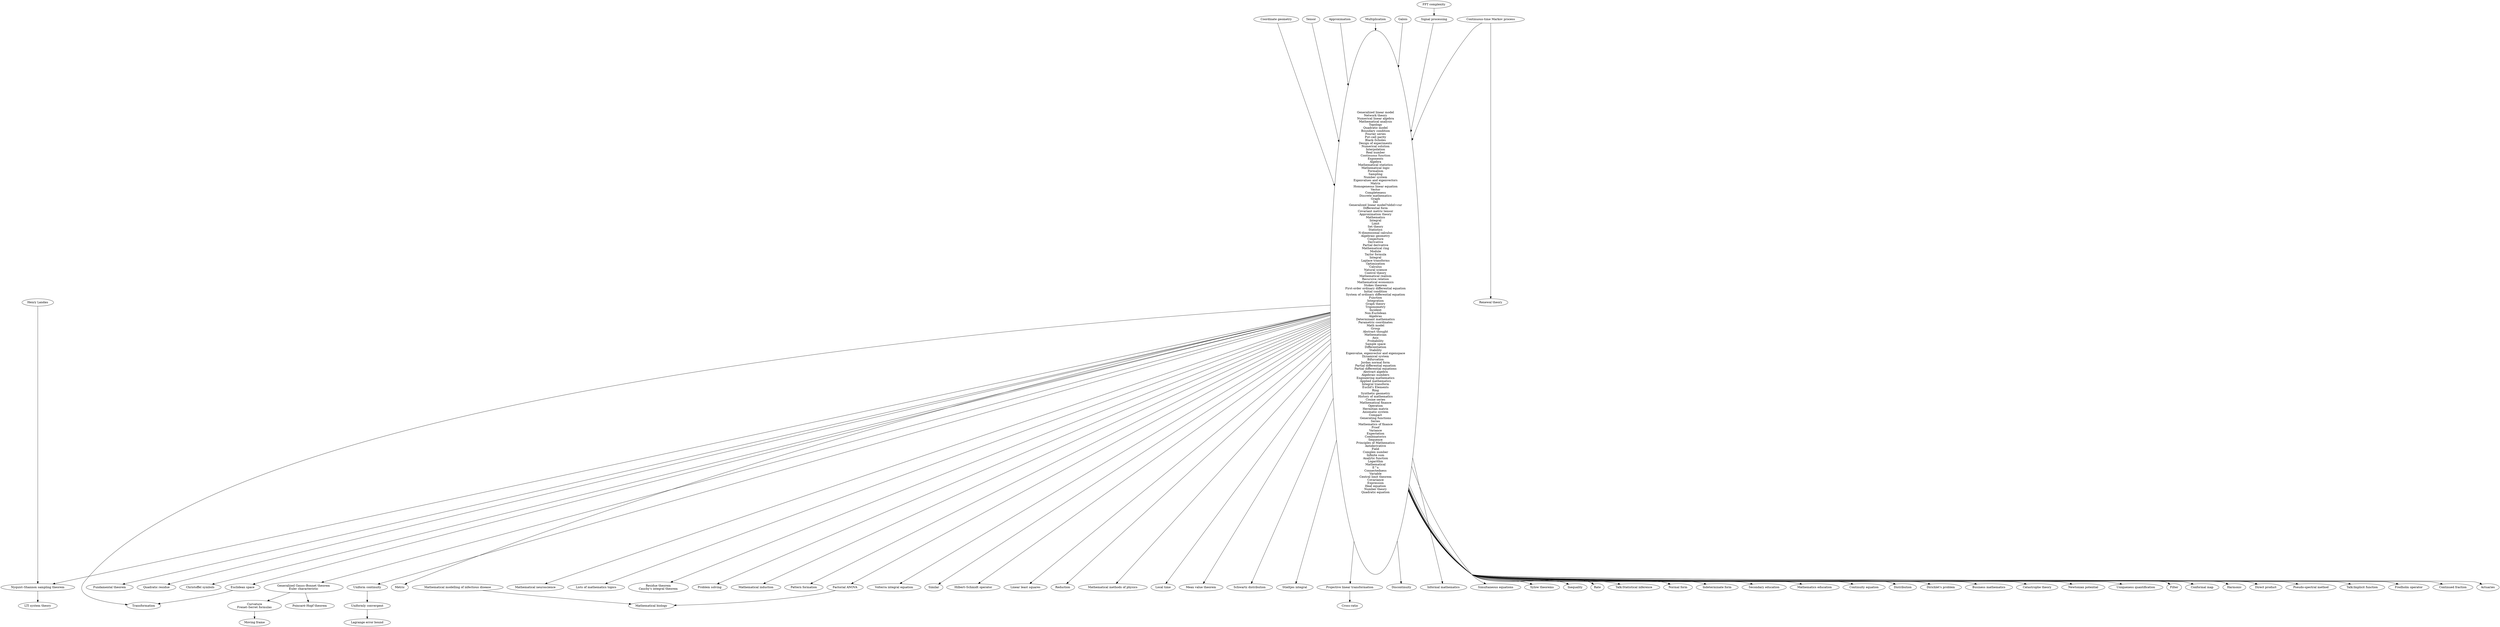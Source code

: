 digraph {
"Continued fraction"
"Generalized linear model\nNetwork theory\nNumerical linear algebra\nMathematical analysis\nTopology\nQuadratic model\nBoundary condition\nFourier series\nPut–call parity\nBlack–Scholes\nDesign of experiments\nNumerical solution\nInterpolation\nReal number\nContinuous function\nExponents\nAlgebra\nMathematical statistics\nMathematical logic\nFormalism\nSampling\nNumber system\nEigenvalues and eigenvectors\nMatrix\nHomogeneous linear equation\nVector\nCompleteness\nDiscrete mathematics\nGraph\nDel\nGeneralized linear model?oldid=cur\nDifferential form\nCovariant metric tensor\nApproximation theory\nMathematics\nIntegral\nLimit\nSet theory\nStatistics\nN-dimensional calculus\nAlgebraic geometry\nConjecture\nDerivative\nPartial derivative\nMathematical ring\nModule\nTaylor formula\nIntegral\nLaplace transforms\nOptimization\nCalculus\nNatural science\nControl theory\nMathematical realism\nRecursive relation\nMathematical economics\nStokes theorem\nFirst-order ordinary differential equation\nInitial condition\nSystem of ordinary differential equation\nFunction\nIntegration\nGraph theory\nTrigonometry\nIncident\nNon-Euclidean\nAlgebras\nDeterminant mathematics\nParametric coordinates\nMath model\nGroup\nAbstract thought\nMathematician\nAxis\nProbability\nSample space\nDifferentiation\nStability\nEigenvalue, eigenvector and eigenspace\nDynamical system\nBifurcation\nJordan normal form\nPartial differential equation\nPartial differential equations\nAbstract algebra\nAlgebraic numbers\nEngineering mathematics\nApplied mathematics\nIntegral transform\nEuclid's Elements\nRing\nSynthetic geometry\nHistory of mathematics\nCosine series\nMathematical finance\nOperation\nHermitian matrix\nAxiomatic system\nCompact\nGenerating functions\nSeries\nMathematics of finance\nProof\nVariance\nExpectation\nCombinatorics\nSequence\nPrinciples of Mathematics\nAntiderivative\nField\nComplex number\nInfinite sum\nAnalytic function\nLogarithm\nMathematical\nE^x\nConnectedness\nVariable\nCentral limit theorem\nCovariance\nExpression\nHeat equation\nNumber theory\nQuadratic equation"->"Continued fraction"
"Actuaries"
"Generalized linear model\nNetwork theory\nNumerical linear algebra\nMathematical analysis\nTopology\nQuadratic model\nBoundary condition\nFourier series\nPut–call parity\nBlack–Scholes\nDesign of experiments\nNumerical solution\nInterpolation\nReal number\nContinuous function\nExponents\nAlgebra\nMathematical statistics\nMathematical logic\nFormalism\nSampling\nNumber system\nEigenvalues and eigenvectors\nMatrix\nHomogeneous linear equation\nVector\nCompleteness\nDiscrete mathematics\nGraph\nDel\nGeneralized linear model?oldid=cur\nDifferential form\nCovariant metric tensor\nApproximation theory\nMathematics\nIntegral\nLimit\nSet theory\nStatistics\nN-dimensional calculus\nAlgebraic geometry\nConjecture\nDerivative\nPartial derivative\nMathematical ring\nModule\nTaylor formula\nIntegral\nLaplace transforms\nOptimization\nCalculus\nNatural science\nControl theory\nMathematical realism\nRecursive relation\nMathematical economics\nStokes theorem\nFirst-order ordinary differential equation\nInitial condition\nSystem of ordinary differential equation\nFunction\nIntegration\nGraph theory\nTrigonometry\nIncident\nNon-Euclidean\nAlgebras\nDeterminant mathematics\nParametric coordinates\nMath model\nGroup\nAbstract thought\nMathematician\nAxis\nProbability\nSample space\nDifferentiation\nStability\nEigenvalue, eigenvector and eigenspace\nDynamical system\nBifurcation\nJordan normal form\nPartial differential equation\nPartial differential equations\nAbstract algebra\nAlgebraic numbers\nEngineering mathematics\nApplied mathematics\nIntegral transform\nEuclid's Elements\nRing\nSynthetic geometry\nHistory of mathematics\nCosine series\nMathematical finance\nOperation\nHermitian matrix\nAxiomatic system\nCompact\nGenerating functions\nSeries\nMathematics of finance\nProof\nVariance\nExpectation\nCombinatorics\nSequence\nPrinciples of Mathematics\nAntiderivative\nField\nComplex number\nInfinite sum\nAnalytic function\nLogarithm\nMathematical\nE^x\nConnectedness\nVariable\nCentral limit theorem\nCovariance\nExpression\nHeat equation\nNumber theory\nQuadratic equation"->"Actuaries"
"Fundamental theorem"
"Generalized linear model\nNetwork theory\nNumerical linear algebra\nMathematical analysis\nTopology\nQuadratic model\nBoundary condition\nFourier series\nPut–call parity\nBlack–Scholes\nDesign of experiments\nNumerical solution\nInterpolation\nReal number\nContinuous function\nExponents\nAlgebra\nMathematical statistics\nMathematical logic\nFormalism\nSampling\nNumber system\nEigenvalues and eigenvectors\nMatrix\nHomogeneous linear equation\nVector\nCompleteness\nDiscrete mathematics\nGraph\nDel\nGeneralized linear model?oldid=cur\nDifferential form\nCovariant metric tensor\nApproximation theory\nMathematics\nIntegral\nLimit\nSet theory\nStatistics\nN-dimensional calculus\nAlgebraic geometry\nConjecture\nDerivative\nPartial derivative\nMathematical ring\nModule\nTaylor formula\nIntegral\nLaplace transforms\nOptimization\nCalculus\nNatural science\nControl theory\nMathematical realism\nRecursive relation\nMathematical economics\nStokes theorem\nFirst-order ordinary differential equation\nInitial condition\nSystem of ordinary differential equation\nFunction\nIntegration\nGraph theory\nTrigonometry\nIncident\nNon-Euclidean\nAlgebras\nDeterminant mathematics\nParametric coordinates\nMath model\nGroup\nAbstract thought\nMathematician\nAxis\nProbability\nSample space\nDifferentiation\nStability\nEigenvalue, eigenvector and eigenspace\nDynamical system\nBifurcation\nJordan normal form\nPartial differential equation\nPartial differential equations\nAbstract algebra\nAlgebraic numbers\nEngineering mathematics\nApplied mathematics\nIntegral transform\nEuclid's Elements\nRing\nSynthetic geometry\nHistory of mathematics\nCosine series\nMathematical finance\nOperation\nHermitian matrix\nAxiomatic system\nCompact\nGenerating functions\nSeries\nMathematics of finance\nProof\nVariance\nExpectation\nCombinatorics\nSequence\nPrinciples of Mathematics\nAntiderivative\nField\nComplex number\nInfinite sum\nAnalytic function\nLogarithm\nMathematical\nE^x\nConnectedness\nVariable\nCentral limit theorem\nCovariance\nExpression\nHeat equation\nNumber theory\nQuadratic equation"->"Fundamental theorem"
"Quadratic residue"
"Generalized linear model\nNetwork theory\nNumerical linear algebra\nMathematical analysis\nTopology\nQuadratic model\nBoundary condition\nFourier series\nPut–call parity\nBlack–Scholes\nDesign of experiments\nNumerical solution\nInterpolation\nReal number\nContinuous function\nExponents\nAlgebra\nMathematical statistics\nMathematical logic\nFormalism\nSampling\nNumber system\nEigenvalues and eigenvectors\nMatrix\nHomogeneous linear equation\nVector\nCompleteness\nDiscrete mathematics\nGraph\nDel\nGeneralized linear model?oldid=cur\nDifferential form\nCovariant metric tensor\nApproximation theory\nMathematics\nIntegral\nLimit\nSet theory\nStatistics\nN-dimensional calculus\nAlgebraic geometry\nConjecture\nDerivative\nPartial derivative\nMathematical ring\nModule\nTaylor formula\nIntegral\nLaplace transforms\nOptimization\nCalculus\nNatural science\nControl theory\nMathematical realism\nRecursive relation\nMathematical economics\nStokes theorem\nFirst-order ordinary differential equation\nInitial condition\nSystem of ordinary differential equation\nFunction\nIntegration\nGraph theory\nTrigonometry\nIncident\nNon-Euclidean\nAlgebras\nDeterminant mathematics\nParametric coordinates\nMath model\nGroup\nAbstract thought\nMathematician\nAxis\nProbability\nSample space\nDifferentiation\nStability\nEigenvalue, eigenvector and eigenspace\nDynamical system\nBifurcation\nJordan normal form\nPartial differential equation\nPartial differential equations\nAbstract algebra\nAlgebraic numbers\nEngineering mathematics\nApplied mathematics\nIntegral transform\nEuclid's Elements\nRing\nSynthetic geometry\nHistory of mathematics\nCosine series\nMathematical finance\nOperation\nHermitian matrix\nAxiomatic system\nCompact\nGenerating functions\nSeries\nMathematics of finance\nProof\nVariance\nExpectation\nCombinatorics\nSequence\nPrinciples of Mathematics\nAntiderivative\nField\nComplex number\nInfinite sum\nAnalytic function\nLogarithm\nMathematical\nE^x\nConnectedness\nVariable\nCentral limit theorem\nCovariance\nExpression\nHeat equation\nNumber theory\nQuadratic equation"->"Quadratic residue"
"Christoffel symbols"
"Generalized linear model\nNetwork theory\nNumerical linear algebra\nMathematical analysis\nTopology\nQuadratic model\nBoundary condition\nFourier series\nPut–call parity\nBlack–Scholes\nDesign of experiments\nNumerical solution\nInterpolation\nReal number\nContinuous function\nExponents\nAlgebra\nMathematical statistics\nMathematical logic\nFormalism\nSampling\nNumber system\nEigenvalues and eigenvectors\nMatrix\nHomogeneous linear equation\nVector\nCompleteness\nDiscrete mathematics\nGraph\nDel\nGeneralized linear model?oldid=cur\nDifferential form\nCovariant metric tensor\nApproximation theory\nMathematics\nIntegral\nLimit\nSet theory\nStatistics\nN-dimensional calculus\nAlgebraic geometry\nConjecture\nDerivative\nPartial derivative\nMathematical ring\nModule\nTaylor formula\nIntegral\nLaplace transforms\nOptimization\nCalculus\nNatural science\nControl theory\nMathematical realism\nRecursive relation\nMathematical economics\nStokes theorem\nFirst-order ordinary differential equation\nInitial condition\nSystem of ordinary differential equation\nFunction\nIntegration\nGraph theory\nTrigonometry\nIncident\nNon-Euclidean\nAlgebras\nDeterminant mathematics\nParametric coordinates\nMath model\nGroup\nAbstract thought\nMathematician\nAxis\nProbability\nSample space\nDifferentiation\nStability\nEigenvalue, eigenvector and eigenspace\nDynamical system\nBifurcation\nJordan normal form\nPartial differential equation\nPartial differential equations\nAbstract algebra\nAlgebraic numbers\nEngineering mathematics\nApplied mathematics\nIntegral transform\nEuclid's Elements\nRing\nSynthetic geometry\nHistory of mathematics\nCosine series\nMathematical finance\nOperation\nHermitian matrix\nAxiomatic system\nCompact\nGenerating functions\nSeries\nMathematics of finance\nProof\nVariance\nExpectation\nCombinatorics\nSequence\nPrinciples of Mathematics\nAntiderivative\nField\nComplex number\nInfinite sum\nAnalytic function\nLogarithm\nMathematical\nE^x\nConnectedness\nVariable\nCentral limit theorem\nCovariance\nExpression\nHeat equation\nNumber theory\nQuadratic equation"->"Christoffel symbols"
"Transformation"
"Euclidean space"->"Transformation"
"Curvature\nFrenet–Serret formulas"
"Generalized Gauss–Bonnet theorem\nEuler characteristic"->"Curvature\nFrenet–Serret formulas"
"Metric"
"Generalized linear model\nNetwork theory\nNumerical linear algebra\nMathematical analysis\nTopology\nQuadratic model\nBoundary condition\nFourier series\nPut–call parity\nBlack–Scholes\nDesign of experiments\nNumerical solution\nInterpolation\nReal number\nContinuous function\nExponents\nAlgebra\nMathematical statistics\nMathematical logic\nFormalism\nSampling\nNumber system\nEigenvalues and eigenvectors\nMatrix\nHomogeneous linear equation\nVector\nCompleteness\nDiscrete mathematics\nGraph\nDel\nGeneralized linear model?oldid=cur\nDifferential form\nCovariant metric tensor\nApproximation theory\nMathematics\nIntegral\nLimit\nSet theory\nStatistics\nN-dimensional calculus\nAlgebraic geometry\nConjecture\nDerivative\nPartial derivative\nMathematical ring\nModule\nTaylor formula\nIntegral\nLaplace transforms\nOptimization\nCalculus\nNatural science\nControl theory\nMathematical realism\nRecursive relation\nMathematical economics\nStokes theorem\nFirst-order ordinary differential equation\nInitial condition\nSystem of ordinary differential equation\nFunction\nIntegration\nGraph theory\nTrigonometry\nIncident\nNon-Euclidean\nAlgebras\nDeterminant mathematics\nParametric coordinates\nMath model\nGroup\nAbstract thought\nMathematician\nAxis\nProbability\nSample space\nDifferentiation\nStability\nEigenvalue, eigenvector and eigenspace\nDynamical system\nBifurcation\nJordan normal form\nPartial differential equation\nPartial differential equations\nAbstract algebra\nAlgebraic numbers\nEngineering mathematics\nApplied mathematics\nIntegral transform\nEuclid's Elements\nRing\nSynthetic geometry\nHistory of mathematics\nCosine series\nMathematical finance\nOperation\nHermitian matrix\nAxiomatic system\nCompact\nGenerating functions\nSeries\nMathematics of finance\nProof\nVariance\nExpectation\nCombinatorics\nSequence\nPrinciples of Mathematics\nAntiderivative\nField\nComplex number\nInfinite sum\nAnalytic function\nLogarithm\nMathematical\nE^x\nConnectedness\nVariable\nCentral limit theorem\nCovariance\nExpression\nHeat equation\nNumber theory\nQuadratic equation"->"Metric"
"Uniformly convergent"
"Uniform continuity"->"Uniformly convergent"
"Mathematical neuroscience"
"Generalized linear model\nNetwork theory\nNumerical linear algebra\nMathematical analysis\nTopology\nQuadratic model\nBoundary condition\nFourier series\nPut–call parity\nBlack–Scholes\nDesign of experiments\nNumerical solution\nInterpolation\nReal number\nContinuous function\nExponents\nAlgebra\nMathematical statistics\nMathematical logic\nFormalism\nSampling\nNumber system\nEigenvalues and eigenvectors\nMatrix\nHomogeneous linear equation\nVector\nCompleteness\nDiscrete mathematics\nGraph\nDel\nGeneralized linear model?oldid=cur\nDifferential form\nCovariant metric tensor\nApproximation theory\nMathematics\nIntegral\nLimit\nSet theory\nStatistics\nN-dimensional calculus\nAlgebraic geometry\nConjecture\nDerivative\nPartial derivative\nMathematical ring\nModule\nTaylor formula\nIntegral\nLaplace transforms\nOptimization\nCalculus\nNatural science\nControl theory\nMathematical realism\nRecursive relation\nMathematical economics\nStokes theorem\nFirst-order ordinary differential equation\nInitial condition\nSystem of ordinary differential equation\nFunction\nIntegration\nGraph theory\nTrigonometry\nIncident\nNon-Euclidean\nAlgebras\nDeterminant mathematics\nParametric coordinates\nMath model\nGroup\nAbstract thought\nMathematician\nAxis\nProbability\nSample space\nDifferentiation\nStability\nEigenvalue, eigenvector and eigenspace\nDynamical system\nBifurcation\nJordan normal form\nPartial differential equation\nPartial differential equations\nAbstract algebra\nAlgebraic numbers\nEngineering mathematics\nApplied mathematics\nIntegral transform\nEuclid's Elements\nRing\nSynthetic geometry\nHistory of mathematics\nCosine series\nMathematical finance\nOperation\nHermitian matrix\nAxiomatic system\nCompact\nGenerating functions\nSeries\nMathematics of finance\nProof\nVariance\nExpectation\nCombinatorics\nSequence\nPrinciples of Mathematics\nAntiderivative\nField\nComplex number\nInfinite sum\nAnalytic function\nLogarithm\nMathematical\nE^x\nConnectedness\nVariable\nCentral limit theorem\nCovariance\nExpression\nHeat equation\nNumber theory\nQuadratic equation"->"Mathematical neuroscience"
"Lists of mathematics topics"
"Generalized linear model\nNetwork theory\nNumerical linear algebra\nMathematical analysis\nTopology\nQuadratic model\nBoundary condition\nFourier series\nPut–call parity\nBlack–Scholes\nDesign of experiments\nNumerical solution\nInterpolation\nReal number\nContinuous function\nExponents\nAlgebra\nMathematical statistics\nMathematical logic\nFormalism\nSampling\nNumber system\nEigenvalues and eigenvectors\nMatrix\nHomogeneous linear equation\nVector\nCompleteness\nDiscrete mathematics\nGraph\nDel\nGeneralized linear model?oldid=cur\nDifferential form\nCovariant metric tensor\nApproximation theory\nMathematics\nIntegral\nLimit\nSet theory\nStatistics\nN-dimensional calculus\nAlgebraic geometry\nConjecture\nDerivative\nPartial derivative\nMathematical ring\nModule\nTaylor formula\nIntegral\nLaplace transforms\nOptimization\nCalculus\nNatural science\nControl theory\nMathematical realism\nRecursive relation\nMathematical economics\nStokes theorem\nFirst-order ordinary differential equation\nInitial condition\nSystem of ordinary differential equation\nFunction\nIntegration\nGraph theory\nTrigonometry\nIncident\nNon-Euclidean\nAlgebras\nDeterminant mathematics\nParametric coordinates\nMath model\nGroup\nAbstract thought\nMathematician\nAxis\nProbability\nSample space\nDifferentiation\nStability\nEigenvalue, eigenvector and eigenspace\nDynamical system\nBifurcation\nJordan normal form\nPartial differential equation\nPartial differential equations\nAbstract algebra\nAlgebraic numbers\nEngineering mathematics\nApplied mathematics\nIntegral transform\nEuclid's Elements\nRing\nSynthetic geometry\nHistory of mathematics\nCosine series\nMathematical finance\nOperation\nHermitian matrix\nAxiomatic system\nCompact\nGenerating functions\nSeries\nMathematics of finance\nProof\nVariance\nExpectation\nCombinatorics\nSequence\nPrinciples of Mathematics\nAntiderivative\nField\nComplex number\nInfinite sum\nAnalytic function\nLogarithm\nMathematical\nE^x\nConnectedness\nVariable\nCentral limit theorem\nCovariance\nExpression\nHeat equation\nNumber theory\nQuadratic equation"->"Lists of mathematics topics"
"Poincaré–Hopf theorem"
"Generalized Gauss–Bonnet theorem\nEuler characteristic"->"Poincaré–Hopf theorem"
"Residue theorem\nCauchy's integral theorem"
"Generalized linear model\nNetwork theory\nNumerical linear algebra\nMathematical analysis\nTopology\nQuadratic model\nBoundary condition\nFourier series\nPut–call parity\nBlack–Scholes\nDesign of experiments\nNumerical solution\nInterpolation\nReal number\nContinuous function\nExponents\nAlgebra\nMathematical statistics\nMathematical logic\nFormalism\nSampling\nNumber system\nEigenvalues and eigenvectors\nMatrix\nHomogeneous linear equation\nVector\nCompleteness\nDiscrete mathematics\nGraph\nDel\nGeneralized linear model?oldid=cur\nDifferential form\nCovariant metric tensor\nApproximation theory\nMathematics\nIntegral\nLimit\nSet theory\nStatistics\nN-dimensional calculus\nAlgebraic geometry\nConjecture\nDerivative\nPartial derivative\nMathematical ring\nModule\nTaylor formula\nIntegral\nLaplace transforms\nOptimization\nCalculus\nNatural science\nControl theory\nMathematical realism\nRecursive relation\nMathematical economics\nStokes theorem\nFirst-order ordinary differential equation\nInitial condition\nSystem of ordinary differential equation\nFunction\nIntegration\nGraph theory\nTrigonometry\nIncident\nNon-Euclidean\nAlgebras\nDeterminant mathematics\nParametric coordinates\nMath model\nGroup\nAbstract thought\nMathematician\nAxis\nProbability\nSample space\nDifferentiation\nStability\nEigenvalue, eigenvector and eigenspace\nDynamical system\nBifurcation\nJordan normal form\nPartial differential equation\nPartial differential equations\nAbstract algebra\nAlgebraic numbers\nEngineering mathematics\nApplied mathematics\nIntegral transform\nEuclid's Elements\nRing\nSynthetic geometry\nHistory of mathematics\nCosine series\nMathematical finance\nOperation\nHermitian matrix\nAxiomatic system\nCompact\nGenerating functions\nSeries\nMathematics of finance\nProof\nVariance\nExpectation\nCombinatorics\nSequence\nPrinciples of Mathematics\nAntiderivative\nField\nComplex number\nInfinite sum\nAnalytic function\nLogarithm\nMathematical\nE^x\nConnectedness\nVariable\nCentral limit theorem\nCovariance\nExpression\nHeat equation\nNumber theory\nQuadratic equation"->"Residue theorem\nCauchy's integral theorem"
"Signal processing"
"FFT complexity"->"Signal processing"
"Problem solving"
"Generalized linear model\nNetwork theory\nNumerical linear algebra\nMathematical analysis\nTopology\nQuadratic model\nBoundary condition\nFourier series\nPut–call parity\nBlack–Scholes\nDesign of experiments\nNumerical solution\nInterpolation\nReal number\nContinuous function\nExponents\nAlgebra\nMathematical statistics\nMathematical logic\nFormalism\nSampling\nNumber system\nEigenvalues and eigenvectors\nMatrix\nHomogeneous linear equation\nVector\nCompleteness\nDiscrete mathematics\nGraph\nDel\nGeneralized linear model?oldid=cur\nDifferential form\nCovariant metric tensor\nApproximation theory\nMathematics\nIntegral\nLimit\nSet theory\nStatistics\nN-dimensional calculus\nAlgebraic geometry\nConjecture\nDerivative\nPartial derivative\nMathematical ring\nModule\nTaylor formula\nIntegral\nLaplace transforms\nOptimization\nCalculus\nNatural science\nControl theory\nMathematical realism\nRecursive relation\nMathematical economics\nStokes theorem\nFirst-order ordinary differential equation\nInitial condition\nSystem of ordinary differential equation\nFunction\nIntegration\nGraph theory\nTrigonometry\nIncident\nNon-Euclidean\nAlgebras\nDeterminant mathematics\nParametric coordinates\nMath model\nGroup\nAbstract thought\nMathematician\nAxis\nProbability\nSample space\nDifferentiation\nStability\nEigenvalue, eigenvector and eigenspace\nDynamical system\nBifurcation\nJordan normal form\nPartial differential equation\nPartial differential equations\nAbstract algebra\nAlgebraic numbers\nEngineering mathematics\nApplied mathematics\nIntegral transform\nEuclid's Elements\nRing\nSynthetic geometry\nHistory of mathematics\nCosine series\nMathematical finance\nOperation\nHermitian matrix\nAxiomatic system\nCompact\nGenerating functions\nSeries\nMathematics of finance\nProof\nVariance\nExpectation\nCombinatorics\nSequence\nPrinciples of Mathematics\nAntiderivative\nField\nComplex number\nInfinite sum\nAnalytic function\nLogarithm\nMathematical\nE^x\nConnectedness\nVariable\nCentral limit theorem\nCovariance\nExpression\nHeat equation\nNumber theory\nQuadratic equation"->"Problem solving"
"Mathematical induction"
"Generalized linear model\nNetwork theory\nNumerical linear algebra\nMathematical analysis\nTopology\nQuadratic model\nBoundary condition\nFourier series\nPut–call parity\nBlack–Scholes\nDesign of experiments\nNumerical solution\nInterpolation\nReal number\nContinuous function\nExponents\nAlgebra\nMathematical statistics\nMathematical logic\nFormalism\nSampling\nNumber system\nEigenvalues and eigenvectors\nMatrix\nHomogeneous linear equation\nVector\nCompleteness\nDiscrete mathematics\nGraph\nDel\nGeneralized linear model?oldid=cur\nDifferential form\nCovariant metric tensor\nApproximation theory\nMathematics\nIntegral\nLimit\nSet theory\nStatistics\nN-dimensional calculus\nAlgebraic geometry\nConjecture\nDerivative\nPartial derivative\nMathematical ring\nModule\nTaylor formula\nIntegral\nLaplace transforms\nOptimization\nCalculus\nNatural science\nControl theory\nMathematical realism\nRecursive relation\nMathematical economics\nStokes theorem\nFirst-order ordinary differential equation\nInitial condition\nSystem of ordinary differential equation\nFunction\nIntegration\nGraph theory\nTrigonometry\nIncident\nNon-Euclidean\nAlgebras\nDeterminant mathematics\nParametric coordinates\nMath model\nGroup\nAbstract thought\nMathematician\nAxis\nProbability\nSample space\nDifferentiation\nStability\nEigenvalue, eigenvector and eigenspace\nDynamical system\nBifurcation\nJordan normal form\nPartial differential equation\nPartial differential equations\nAbstract algebra\nAlgebraic numbers\nEngineering mathematics\nApplied mathematics\nIntegral transform\nEuclid's Elements\nRing\nSynthetic geometry\nHistory of mathematics\nCosine series\nMathematical finance\nOperation\nHermitian matrix\nAxiomatic system\nCompact\nGenerating functions\nSeries\nMathematics of finance\nProof\nVariance\nExpectation\nCombinatorics\nSequence\nPrinciples of Mathematics\nAntiderivative\nField\nComplex number\nInfinite sum\nAnalytic function\nLogarithm\nMathematical\nE^x\nConnectedness\nVariable\nCentral limit theorem\nCovariance\nExpression\nHeat equation\nNumber theory\nQuadratic equation"->"Mathematical induction"
"Pattern formation"
"Generalized linear model\nNetwork theory\nNumerical linear algebra\nMathematical analysis\nTopology\nQuadratic model\nBoundary condition\nFourier series\nPut–call parity\nBlack–Scholes\nDesign of experiments\nNumerical solution\nInterpolation\nReal number\nContinuous function\nExponents\nAlgebra\nMathematical statistics\nMathematical logic\nFormalism\nSampling\nNumber system\nEigenvalues and eigenvectors\nMatrix\nHomogeneous linear equation\nVector\nCompleteness\nDiscrete mathematics\nGraph\nDel\nGeneralized linear model?oldid=cur\nDifferential form\nCovariant metric tensor\nApproximation theory\nMathematics\nIntegral\nLimit\nSet theory\nStatistics\nN-dimensional calculus\nAlgebraic geometry\nConjecture\nDerivative\nPartial derivative\nMathematical ring\nModule\nTaylor formula\nIntegral\nLaplace transforms\nOptimization\nCalculus\nNatural science\nControl theory\nMathematical realism\nRecursive relation\nMathematical economics\nStokes theorem\nFirst-order ordinary differential equation\nInitial condition\nSystem of ordinary differential equation\nFunction\nIntegration\nGraph theory\nTrigonometry\nIncident\nNon-Euclidean\nAlgebras\nDeterminant mathematics\nParametric coordinates\nMath model\nGroup\nAbstract thought\nMathematician\nAxis\nProbability\nSample space\nDifferentiation\nStability\nEigenvalue, eigenvector and eigenspace\nDynamical system\nBifurcation\nJordan normal form\nPartial differential equation\nPartial differential equations\nAbstract algebra\nAlgebraic numbers\nEngineering mathematics\nApplied mathematics\nIntegral transform\nEuclid's Elements\nRing\nSynthetic geometry\nHistory of mathematics\nCosine series\nMathematical finance\nOperation\nHermitian matrix\nAxiomatic system\nCompact\nGenerating functions\nSeries\nMathematics of finance\nProof\nVariance\nExpectation\nCombinatorics\nSequence\nPrinciples of Mathematics\nAntiderivative\nField\nComplex number\nInfinite sum\nAnalytic function\nLogarithm\nMathematical\nE^x\nConnectedness\nVariable\nCentral limit theorem\nCovariance\nExpression\nHeat equation\nNumber theory\nQuadratic equation"->"Pattern formation"
"Cross-ratio"
"Projective linear transformation"->"Cross-ratio"
"Lagrange error bound"
"Uniformly convergent"->"Lagrange error bound"
"Volterra integral equation"
"Generalized linear model\nNetwork theory\nNumerical linear algebra\nMathematical analysis\nTopology\nQuadratic model\nBoundary condition\nFourier series\nPut–call parity\nBlack–Scholes\nDesign of experiments\nNumerical solution\nInterpolation\nReal number\nContinuous function\nExponents\nAlgebra\nMathematical statistics\nMathematical logic\nFormalism\nSampling\nNumber system\nEigenvalues and eigenvectors\nMatrix\nHomogeneous linear equation\nVector\nCompleteness\nDiscrete mathematics\nGraph\nDel\nGeneralized linear model?oldid=cur\nDifferential form\nCovariant metric tensor\nApproximation theory\nMathematics\nIntegral\nLimit\nSet theory\nStatistics\nN-dimensional calculus\nAlgebraic geometry\nConjecture\nDerivative\nPartial derivative\nMathematical ring\nModule\nTaylor formula\nIntegral\nLaplace transforms\nOptimization\nCalculus\nNatural science\nControl theory\nMathematical realism\nRecursive relation\nMathematical economics\nStokes theorem\nFirst-order ordinary differential equation\nInitial condition\nSystem of ordinary differential equation\nFunction\nIntegration\nGraph theory\nTrigonometry\nIncident\nNon-Euclidean\nAlgebras\nDeterminant mathematics\nParametric coordinates\nMath model\nGroup\nAbstract thought\nMathematician\nAxis\nProbability\nSample space\nDifferentiation\nStability\nEigenvalue, eigenvector and eigenspace\nDynamical system\nBifurcation\nJordan normal form\nPartial differential equation\nPartial differential equations\nAbstract algebra\nAlgebraic numbers\nEngineering mathematics\nApplied mathematics\nIntegral transform\nEuclid's Elements\nRing\nSynthetic geometry\nHistory of mathematics\nCosine series\nMathematical finance\nOperation\nHermitian matrix\nAxiomatic system\nCompact\nGenerating functions\nSeries\nMathematics of finance\nProof\nVariance\nExpectation\nCombinatorics\nSequence\nPrinciples of Mathematics\nAntiderivative\nField\nComplex number\nInfinite sum\nAnalytic function\nLogarithm\nMathematical\nE^x\nConnectedness\nVariable\nCentral limit theorem\nCovariance\nExpression\nHeat equation\nNumber theory\nQuadratic equation"->"Volterra integral equation"
"Similar"
"Generalized linear model\nNetwork theory\nNumerical linear algebra\nMathematical analysis\nTopology\nQuadratic model\nBoundary condition\nFourier series\nPut–call parity\nBlack–Scholes\nDesign of experiments\nNumerical solution\nInterpolation\nReal number\nContinuous function\nExponents\nAlgebra\nMathematical statistics\nMathematical logic\nFormalism\nSampling\nNumber system\nEigenvalues and eigenvectors\nMatrix\nHomogeneous linear equation\nVector\nCompleteness\nDiscrete mathematics\nGraph\nDel\nGeneralized linear model?oldid=cur\nDifferential form\nCovariant metric tensor\nApproximation theory\nMathematics\nIntegral\nLimit\nSet theory\nStatistics\nN-dimensional calculus\nAlgebraic geometry\nConjecture\nDerivative\nPartial derivative\nMathematical ring\nModule\nTaylor formula\nIntegral\nLaplace transforms\nOptimization\nCalculus\nNatural science\nControl theory\nMathematical realism\nRecursive relation\nMathematical economics\nStokes theorem\nFirst-order ordinary differential equation\nInitial condition\nSystem of ordinary differential equation\nFunction\nIntegration\nGraph theory\nTrigonometry\nIncident\nNon-Euclidean\nAlgebras\nDeterminant mathematics\nParametric coordinates\nMath model\nGroup\nAbstract thought\nMathematician\nAxis\nProbability\nSample space\nDifferentiation\nStability\nEigenvalue, eigenvector and eigenspace\nDynamical system\nBifurcation\nJordan normal form\nPartial differential equation\nPartial differential equations\nAbstract algebra\nAlgebraic numbers\nEngineering mathematics\nApplied mathematics\nIntegral transform\nEuclid's Elements\nRing\nSynthetic geometry\nHistory of mathematics\nCosine series\nMathematical finance\nOperation\nHermitian matrix\nAxiomatic system\nCompact\nGenerating functions\nSeries\nMathematics of finance\nProof\nVariance\nExpectation\nCombinatorics\nSequence\nPrinciples of Mathematics\nAntiderivative\nField\nComplex number\nInfinite sum\nAnalytic function\nLogarithm\nMathematical\nE^x\nConnectedness\nVariable\nCentral limit theorem\nCovariance\nExpression\nHeat equation\nNumber theory\nQuadratic equation"->"Similar"
"Generalized Gauss–Bonnet theorem\nEuler characteristic"
"Generalized linear model\nNetwork theory\nNumerical linear algebra\nMathematical analysis\nTopology\nQuadratic model\nBoundary condition\nFourier series\nPut–call parity\nBlack–Scholes\nDesign of experiments\nNumerical solution\nInterpolation\nReal number\nContinuous function\nExponents\nAlgebra\nMathematical statistics\nMathematical logic\nFormalism\nSampling\nNumber system\nEigenvalues and eigenvectors\nMatrix\nHomogeneous linear equation\nVector\nCompleteness\nDiscrete mathematics\nGraph\nDel\nGeneralized linear model?oldid=cur\nDifferential form\nCovariant metric tensor\nApproximation theory\nMathematics\nIntegral\nLimit\nSet theory\nStatistics\nN-dimensional calculus\nAlgebraic geometry\nConjecture\nDerivative\nPartial derivative\nMathematical ring\nModule\nTaylor formula\nIntegral\nLaplace transforms\nOptimization\nCalculus\nNatural science\nControl theory\nMathematical realism\nRecursive relation\nMathematical economics\nStokes theorem\nFirst-order ordinary differential equation\nInitial condition\nSystem of ordinary differential equation\nFunction\nIntegration\nGraph theory\nTrigonometry\nIncident\nNon-Euclidean\nAlgebras\nDeterminant mathematics\nParametric coordinates\nMath model\nGroup\nAbstract thought\nMathematician\nAxis\nProbability\nSample space\nDifferentiation\nStability\nEigenvalue, eigenvector and eigenspace\nDynamical system\nBifurcation\nJordan normal form\nPartial differential equation\nPartial differential equations\nAbstract algebra\nAlgebraic numbers\nEngineering mathematics\nApplied mathematics\nIntegral transform\nEuclid's Elements\nRing\nSynthetic geometry\nHistory of mathematics\nCosine series\nMathematical finance\nOperation\nHermitian matrix\nAxiomatic system\nCompact\nGenerating functions\nSeries\nMathematics of finance\nProof\nVariance\nExpectation\nCombinatorics\nSequence\nPrinciples of Mathematics\nAntiderivative\nField\nComplex number\nInfinite sum\nAnalytic function\nLogarithm\nMathematical\nE^x\nConnectedness\nVariable\nCentral limit theorem\nCovariance\nExpression\nHeat equation\nNumber theory\nQuadratic equation"->"Generalized Gauss–Bonnet theorem\nEuler characteristic"
"Hilbert–Schmidt operator"
"Generalized linear model\nNetwork theory\nNumerical linear algebra\nMathematical analysis\nTopology\nQuadratic model\nBoundary condition\nFourier series\nPut–call parity\nBlack–Scholes\nDesign of experiments\nNumerical solution\nInterpolation\nReal number\nContinuous function\nExponents\nAlgebra\nMathematical statistics\nMathematical logic\nFormalism\nSampling\nNumber system\nEigenvalues and eigenvectors\nMatrix\nHomogeneous linear equation\nVector\nCompleteness\nDiscrete mathematics\nGraph\nDel\nGeneralized linear model?oldid=cur\nDifferential form\nCovariant metric tensor\nApproximation theory\nMathematics\nIntegral\nLimit\nSet theory\nStatistics\nN-dimensional calculus\nAlgebraic geometry\nConjecture\nDerivative\nPartial derivative\nMathematical ring\nModule\nTaylor formula\nIntegral\nLaplace transforms\nOptimization\nCalculus\nNatural science\nControl theory\nMathematical realism\nRecursive relation\nMathematical economics\nStokes theorem\nFirst-order ordinary differential equation\nInitial condition\nSystem of ordinary differential equation\nFunction\nIntegration\nGraph theory\nTrigonometry\nIncident\nNon-Euclidean\nAlgebras\nDeterminant mathematics\nParametric coordinates\nMath model\nGroup\nAbstract thought\nMathematician\nAxis\nProbability\nSample space\nDifferentiation\nStability\nEigenvalue, eigenvector and eigenspace\nDynamical system\nBifurcation\nJordan normal form\nPartial differential equation\nPartial differential equations\nAbstract algebra\nAlgebraic numbers\nEngineering mathematics\nApplied mathematics\nIntegral transform\nEuclid's Elements\nRing\nSynthetic geometry\nHistory of mathematics\nCosine series\nMathematical finance\nOperation\nHermitian matrix\nAxiomatic system\nCompact\nGenerating functions\nSeries\nMathematics of finance\nProof\nVariance\nExpectation\nCombinatorics\nSequence\nPrinciples of Mathematics\nAntiderivative\nField\nComplex number\nInfinite sum\nAnalytic function\nLogarithm\nMathematical\nE^x\nConnectedness\nVariable\nCentral limit theorem\nCovariance\nExpression\nHeat equation\nNumber theory\nQuadratic equation"->"Hilbert–Schmidt operator"
"Projective linear transformation"
"Generalized linear model\nNetwork theory\nNumerical linear algebra\nMathematical analysis\nTopology\nQuadratic model\nBoundary condition\nFourier series\nPut–call parity\nBlack–Scholes\nDesign of experiments\nNumerical solution\nInterpolation\nReal number\nContinuous function\nExponents\nAlgebra\nMathematical statistics\nMathematical logic\nFormalism\nSampling\nNumber system\nEigenvalues and eigenvectors\nMatrix\nHomogeneous linear equation\nVector\nCompleteness\nDiscrete mathematics\nGraph\nDel\nGeneralized linear model?oldid=cur\nDifferential form\nCovariant metric tensor\nApproximation theory\nMathematics\nIntegral\nLimit\nSet theory\nStatistics\nN-dimensional calculus\nAlgebraic geometry\nConjecture\nDerivative\nPartial derivative\nMathematical ring\nModule\nTaylor formula\nIntegral\nLaplace transforms\nOptimization\nCalculus\nNatural science\nControl theory\nMathematical realism\nRecursive relation\nMathematical economics\nStokes theorem\nFirst-order ordinary differential equation\nInitial condition\nSystem of ordinary differential equation\nFunction\nIntegration\nGraph theory\nTrigonometry\nIncident\nNon-Euclidean\nAlgebras\nDeterminant mathematics\nParametric coordinates\nMath model\nGroup\nAbstract thought\nMathematician\nAxis\nProbability\nSample space\nDifferentiation\nStability\nEigenvalue, eigenvector and eigenspace\nDynamical system\nBifurcation\nJordan normal form\nPartial differential equation\nPartial differential equations\nAbstract algebra\nAlgebraic numbers\nEngineering mathematics\nApplied mathematics\nIntegral transform\nEuclid's Elements\nRing\nSynthetic geometry\nHistory of mathematics\nCosine series\nMathematical finance\nOperation\nHermitian matrix\nAxiomatic system\nCompact\nGenerating functions\nSeries\nMathematics of finance\nProof\nVariance\nExpectation\nCombinatorics\nSequence\nPrinciples of Mathematics\nAntiderivative\nField\nComplex number\nInfinite sum\nAnalytic function\nLogarithm\nMathematical\nE^x\nConnectedness\nVariable\nCentral limit theorem\nCovariance\nExpression\nHeat equation\nNumber theory\nQuadratic equation"->"Projective linear transformation"
"Linear least squares"
"Generalized linear model\nNetwork theory\nNumerical linear algebra\nMathematical analysis\nTopology\nQuadratic model\nBoundary condition\nFourier series\nPut–call parity\nBlack–Scholes\nDesign of experiments\nNumerical solution\nInterpolation\nReal number\nContinuous function\nExponents\nAlgebra\nMathematical statistics\nMathematical logic\nFormalism\nSampling\nNumber system\nEigenvalues and eigenvectors\nMatrix\nHomogeneous linear equation\nVector\nCompleteness\nDiscrete mathematics\nGraph\nDel\nGeneralized linear model?oldid=cur\nDifferential form\nCovariant metric tensor\nApproximation theory\nMathematics\nIntegral\nLimit\nSet theory\nStatistics\nN-dimensional calculus\nAlgebraic geometry\nConjecture\nDerivative\nPartial derivative\nMathematical ring\nModule\nTaylor formula\nIntegral\nLaplace transforms\nOptimization\nCalculus\nNatural science\nControl theory\nMathematical realism\nRecursive relation\nMathematical economics\nStokes theorem\nFirst-order ordinary differential equation\nInitial condition\nSystem of ordinary differential equation\nFunction\nIntegration\nGraph theory\nTrigonometry\nIncident\nNon-Euclidean\nAlgebras\nDeterminant mathematics\nParametric coordinates\nMath model\nGroup\nAbstract thought\nMathematician\nAxis\nProbability\nSample space\nDifferentiation\nStability\nEigenvalue, eigenvector and eigenspace\nDynamical system\nBifurcation\nJordan normal form\nPartial differential equation\nPartial differential equations\nAbstract algebra\nAlgebraic numbers\nEngineering mathematics\nApplied mathematics\nIntegral transform\nEuclid's Elements\nRing\nSynthetic geometry\nHistory of mathematics\nCosine series\nMathematical finance\nOperation\nHermitian matrix\nAxiomatic system\nCompact\nGenerating functions\nSeries\nMathematics of finance\nProof\nVariance\nExpectation\nCombinatorics\nSequence\nPrinciples of Mathematics\nAntiderivative\nField\nComplex number\nInfinite sum\nAnalytic function\nLogarithm\nMathematical\nE^x\nConnectedness\nVariable\nCentral limit theorem\nCovariance\nExpression\nHeat equation\nNumber theory\nQuadratic equation"->"Linear least squares"
"Reduction"
"Generalized linear model\nNetwork theory\nNumerical linear algebra\nMathematical analysis\nTopology\nQuadratic model\nBoundary condition\nFourier series\nPut–call parity\nBlack–Scholes\nDesign of experiments\nNumerical solution\nInterpolation\nReal number\nContinuous function\nExponents\nAlgebra\nMathematical statistics\nMathematical logic\nFormalism\nSampling\nNumber system\nEigenvalues and eigenvectors\nMatrix\nHomogeneous linear equation\nVector\nCompleteness\nDiscrete mathematics\nGraph\nDel\nGeneralized linear model?oldid=cur\nDifferential form\nCovariant metric tensor\nApproximation theory\nMathematics\nIntegral\nLimit\nSet theory\nStatistics\nN-dimensional calculus\nAlgebraic geometry\nConjecture\nDerivative\nPartial derivative\nMathematical ring\nModule\nTaylor formula\nIntegral\nLaplace transforms\nOptimization\nCalculus\nNatural science\nControl theory\nMathematical realism\nRecursive relation\nMathematical economics\nStokes theorem\nFirst-order ordinary differential equation\nInitial condition\nSystem of ordinary differential equation\nFunction\nIntegration\nGraph theory\nTrigonometry\nIncident\nNon-Euclidean\nAlgebras\nDeterminant mathematics\nParametric coordinates\nMath model\nGroup\nAbstract thought\nMathematician\nAxis\nProbability\nSample space\nDifferentiation\nStability\nEigenvalue, eigenvector and eigenspace\nDynamical system\nBifurcation\nJordan normal form\nPartial differential equation\nPartial differential equations\nAbstract algebra\nAlgebraic numbers\nEngineering mathematics\nApplied mathematics\nIntegral transform\nEuclid's Elements\nRing\nSynthetic geometry\nHistory of mathematics\nCosine series\nMathematical finance\nOperation\nHermitian matrix\nAxiomatic system\nCompact\nGenerating functions\nSeries\nMathematics of finance\nProof\nVariance\nExpectation\nCombinatorics\nSequence\nPrinciples of Mathematics\nAntiderivative\nField\nComplex number\nInfinite sum\nAnalytic function\nLogarithm\nMathematical\nE^x\nConnectedness\nVariable\nCentral limit theorem\nCovariance\nExpression\nHeat equation\nNumber theory\nQuadratic equation"->"Reduction"
"Mathematical methods of physics"
"Generalized linear model\nNetwork theory\nNumerical linear algebra\nMathematical analysis\nTopology\nQuadratic model\nBoundary condition\nFourier series\nPut–call parity\nBlack–Scholes\nDesign of experiments\nNumerical solution\nInterpolation\nReal number\nContinuous function\nExponents\nAlgebra\nMathematical statistics\nMathematical logic\nFormalism\nSampling\nNumber system\nEigenvalues and eigenvectors\nMatrix\nHomogeneous linear equation\nVector\nCompleteness\nDiscrete mathematics\nGraph\nDel\nGeneralized linear model?oldid=cur\nDifferential form\nCovariant metric tensor\nApproximation theory\nMathematics\nIntegral\nLimit\nSet theory\nStatistics\nN-dimensional calculus\nAlgebraic geometry\nConjecture\nDerivative\nPartial derivative\nMathematical ring\nModule\nTaylor formula\nIntegral\nLaplace transforms\nOptimization\nCalculus\nNatural science\nControl theory\nMathematical realism\nRecursive relation\nMathematical economics\nStokes theorem\nFirst-order ordinary differential equation\nInitial condition\nSystem of ordinary differential equation\nFunction\nIntegration\nGraph theory\nTrigonometry\nIncident\nNon-Euclidean\nAlgebras\nDeterminant mathematics\nParametric coordinates\nMath model\nGroup\nAbstract thought\nMathematician\nAxis\nProbability\nSample space\nDifferentiation\nStability\nEigenvalue, eigenvector and eigenspace\nDynamical system\nBifurcation\nJordan normal form\nPartial differential equation\nPartial differential equations\nAbstract algebra\nAlgebraic numbers\nEngineering mathematics\nApplied mathematics\nIntegral transform\nEuclid's Elements\nRing\nSynthetic geometry\nHistory of mathematics\nCosine series\nMathematical finance\nOperation\nHermitian matrix\nAxiomatic system\nCompact\nGenerating functions\nSeries\nMathematics of finance\nProof\nVariance\nExpectation\nCombinatorics\nSequence\nPrinciples of Mathematics\nAntiderivative\nField\nComplex number\nInfinite sum\nAnalytic function\nLogarithm\nMathematical\nE^x\nConnectedness\nVariable\nCentral limit theorem\nCovariance\nExpression\nHeat equation\nNumber theory\nQuadratic equation"->"Mathematical methods of physics"
"Nyquist–Shannon sampling theorem"
"Henry Landau"->"Nyquist–Shannon sampling theorem"
"Generalized linear model\nNetwork theory\nNumerical linear algebra\nMathematical analysis\nTopology\nQuadratic model\nBoundary condition\nFourier series\nPut–call parity\nBlack–Scholes\nDesign of experiments\nNumerical solution\nInterpolation\nReal number\nContinuous function\nExponents\nAlgebra\nMathematical statistics\nMathematical logic\nFormalism\nSampling\nNumber system\nEigenvalues and eigenvectors\nMatrix\nHomogeneous linear equation\nVector\nCompleteness\nDiscrete mathematics\nGraph\nDel\nGeneralized linear model?oldid=cur\nDifferential form\nCovariant metric tensor\nApproximation theory\nMathematics\nIntegral\nLimit\nSet theory\nStatistics\nN-dimensional calculus\nAlgebraic geometry\nConjecture\nDerivative\nPartial derivative\nMathematical ring\nModule\nTaylor formula\nIntegral\nLaplace transforms\nOptimization\nCalculus\nNatural science\nControl theory\nMathematical realism\nRecursive relation\nMathematical economics\nStokes theorem\nFirst-order ordinary differential equation\nInitial condition\nSystem of ordinary differential equation\nFunction\nIntegration\nGraph theory\nTrigonometry\nIncident\nNon-Euclidean\nAlgebras\nDeterminant mathematics\nParametric coordinates\nMath model\nGroup\nAbstract thought\nMathematician\nAxis\nProbability\nSample space\nDifferentiation\nStability\nEigenvalue, eigenvector and eigenspace\nDynamical system\nBifurcation\nJordan normal form\nPartial differential equation\nPartial differential equations\nAbstract algebra\nAlgebraic numbers\nEngineering mathematics\nApplied mathematics\nIntegral transform\nEuclid's Elements\nRing\nSynthetic geometry\nHistory of mathematics\nCosine series\nMathematical finance\nOperation\nHermitian matrix\nAxiomatic system\nCompact\nGenerating functions\nSeries\nMathematics of finance\nProof\nVariance\nExpectation\nCombinatorics\nSequence\nPrinciples of Mathematics\nAntiderivative\nField\nComplex number\nInfinite sum\nAnalytic function\nLogarithm\nMathematical\nE^x\nConnectedness\nVariable\nCentral limit theorem\nCovariance\nExpression\nHeat equation\nNumber theory\nQuadratic equation"->"Nyquist–Shannon sampling theorem"
"Local time"
"Generalized linear model\nNetwork theory\nNumerical linear algebra\nMathematical analysis\nTopology\nQuadratic model\nBoundary condition\nFourier series\nPut–call parity\nBlack–Scholes\nDesign of experiments\nNumerical solution\nInterpolation\nReal number\nContinuous function\nExponents\nAlgebra\nMathematical statistics\nMathematical logic\nFormalism\nSampling\nNumber system\nEigenvalues and eigenvectors\nMatrix\nHomogeneous linear equation\nVector\nCompleteness\nDiscrete mathematics\nGraph\nDel\nGeneralized linear model?oldid=cur\nDifferential form\nCovariant metric tensor\nApproximation theory\nMathematics\nIntegral\nLimit\nSet theory\nStatistics\nN-dimensional calculus\nAlgebraic geometry\nConjecture\nDerivative\nPartial derivative\nMathematical ring\nModule\nTaylor formula\nIntegral\nLaplace transforms\nOptimization\nCalculus\nNatural science\nControl theory\nMathematical realism\nRecursive relation\nMathematical economics\nStokes theorem\nFirst-order ordinary differential equation\nInitial condition\nSystem of ordinary differential equation\nFunction\nIntegration\nGraph theory\nTrigonometry\nIncident\nNon-Euclidean\nAlgebras\nDeterminant mathematics\nParametric coordinates\nMath model\nGroup\nAbstract thought\nMathematician\nAxis\nProbability\nSample space\nDifferentiation\nStability\nEigenvalue, eigenvector and eigenspace\nDynamical system\nBifurcation\nJordan normal form\nPartial differential equation\nPartial differential equations\nAbstract algebra\nAlgebraic numbers\nEngineering mathematics\nApplied mathematics\nIntegral transform\nEuclid's Elements\nRing\nSynthetic geometry\nHistory of mathematics\nCosine series\nMathematical finance\nOperation\nHermitian matrix\nAxiomatic system\nCompact\nGenerating functions\nSeries\nMathematics of finance\nProof\nVariance\nExpectation\nCombinatorics\nSequence\nPrinciples of Mathematics\nAntiderivative\nField\nComplex number\nInfinite sum\nAnalytic function\nLogarithm\nMathematical\nE^x\nConnectedness\nVariable\nCentral limit theorem\nCovariance\nExpression\nHeat equation\nNumber theory\nQuadratic equation"->"Local time"
"Mean value theorem"
"Generalized linear model\nNetwork theory\nNumerical linear algebra\nMathematical analysis\nTopology\nQuadratic model\nBoundary condition\nFourier series\nPut–call parity\nBlack–Scholes\nDesign of experiments\nNumerical solution\nInterpolation\nReal number\nContinuous function\nExponents\nAlgebra\nMathematical statistics\nMathematical logic\nFormalism\nSampling\nNumber system\nEigenvalues and eigenvectors\nMatrix\nHomogeneous linear equation\nVector\nCompleteness\nDiscrete mathematics\nGraph\nDel\nGeneralized linear model?oldid=cur\nDifferential form\nCovariant metric tensor\nApproximation theory\nMathematics\nIntegral\nLimit\nSet theory\nStatistics\nN-dimensional calculus\nAlgebraic geometry\nConjecture\nDerivative\nPartial derivative\nMathematical ring\nModule\nTaylor formula\nIntegral\nLaplace transforms\nOptimization\nCalculus\nNatural science\nControl theory\nMathematical realism\nRecursive relation\nMathematical economics\nStokes theorem\nFirst-order ordinary differential equation\nInitial condition\nSystem of ordinary differential equation\nFunction\nIntegration\nGraph theory\nTrigonometry\nIncident\nNon-Euclidean\nAlgebras\nDeterminant mathematics\nParametric coordinates\nMath model\nGroup\nAbstract thought\nMathematician\nAxis\nProbability\nSample space\nDifferentiation\nStability\nEigenvalue, eigenvector and eigenspace\nDynamical system\nBifurcation\nJordan normal form\nPartial differential equation\nPartial differential equations\nAbstract algebra\nAlgebraic numbers\nEngineering mathematics\nApplied mathematics\nIntegral transform\nEuclid's Elements\nRing\nSynthetic geometry\nHistory of mathematics\nCosine series\nMathematical finance\nOperation\nHermitian matrix\nAxiomatic system\nCompact\nGenerating functions\nSeries\nMathematics of finance\nProof\nVariance\nExpectation\nCombinatorics\nSequence\nPrinciples of Mathematics\nAntiderivative\nField\nComplex number\nInfinite sum\nAnalytic function\nLogarithm\nMathematical\nE^x\nConnectedness\nVariable\nCentral limit theorem\nCovariance\nExpression\nHeat equation\nNumber theory\nQuadratic equation"->"Mean value theorem"
"Schwartz distribution"
"Generalized linear model\nNetwork theory\nNumerical linear algebra\nMathematical analysis\nTopology\nQuadratic model\nBoundary condition\nFourier series\nPut–call parity\nBlack–Scholes\nDesign of experiments\nNumerical solution\nInterpolation\nReal number\nContinuous function\nExponents\nAlgebra\nMathematical statistics\nMathematical logic\nFormalism\nSampling\nNumber system\nEigenvalues and eigenvectors\nMatrix\nHomogeneous linear equation\nVector\nCompleteness\nDiscrete mathematics\nGraph\nDel\nGeneralized linear model?oldid=cur\nDifferential form\nCovariant metric tensor\nApproximation theory\nMathematics\nIntegral\nLimit\nSet theory\nStatistics\nN-dimensional calculus\nAlgebraic geometry\nConjecture\nDerivative\nPartial derivative\nMathematical ring\nModule\nTaylor formula\nIntegral\nLaplace transforms\nOptimization\nCalculus\nNatural science\nControl theory\nMathematical realism\nRecursive relation\nMathematical economics\nStokes theorem\nFirst-order ordinary differential equation\nInitial condition\nSystem of ordinary differential equation\nFunction\nIntegration\nGraph theory\nTrigonometry\nIncident\nNon-Euclidean\nAlgebras\nDeterminant mathematics\nParametric coordinates\nMath model\nGroup\nAbstract thought\nMathematician\nAxis\nProbability\nSample space\nDifferentiation\nStability\nEigenvalue, eigenvector and eigenspace\nDynamical system\nBifurcation\nJordan normal form\nPartial differential equation\nPartial differential equations\nAbstract algebra\nAlgebraic numbers\nEngineering mathematics\nApplied mathematics\nIntegral transform\nEuclid's Elements\nRing\nSynthetic geometry\nHistory of mathematics\nCosine series\nMathematical finance\nOperation\nHermitian matrix\nAxiomatic system\nCompact\nGenerating functions\nSeries\nMathematics of finance\nProof\nVariance\nExpectation\nCombinatorics\nSequence\nPrinciples of Mathematics\nAntiderivative\nField\nComplex number\nInfinite sum\nAnalytic function\nLogarithm\nMathematical\nE^x\nConnectedness\nVariable\nCentral limit theorem\nCovariance\nExpression\nHeat equation\nNumber theory\nQuadratic equation"->"Schwartz distribution"
"Coordinate geometry"
"Tensor"
"FFT complexity"
"Stieltjes integral"
"Generalized linear model\nNetwork theory\nNumerical linear algebra\nMathematical analysis\nTopology\nQuadratic model\nBoundary condition\nFourier series\nPut–call parity\nBlack–Scholes\nDesign of experiments\nNumerical solution\nInterpolation\nReal number\nContinuous function\nExponents\nAlgebra\nMathematical statistics\nMathematical logic\nFormalism\nSampling\nNumber system\nEigenvalues and eigenvectors\nMatrix\nHomogeneous linear equation\nVector\nCompleteness\nDiscrete mathematics\nGraph\nDel\nGeneralized linear model?oldid=cur\nDifferential form\nCovariant metric tensor\nApproximation theory\nMathematics\nIntegral\nLimit\nSet theory\nStatistics\nN-dimensional calculus\nAlgebraic geometry\nConjecture\nDerivative\nPartial derivative\nMathematical ring\nModule\nTaylor formula\nIntegral\nLaplace transforms\nOptimization\nCalculus\nNatural science\nControl theory\nMathematical realism\nRecursive relation\nMathematical economics\nStokes theorem\nFirst-order ordinary differential equation\nInitial condition\nSystem of ordinary differential equation\nFunction\nIntegration\nGraph theory\nTrigonometry\nIncident\nNon-Euclidean\nAlgebras\nDeterminant mathematics\nParametric coordinates\nMath model\nGroup\nAbstract thought\nMathematician\nAxis\nProbability\nSample space\nDifferentiation\nStability\nEigenvalue, eigenvector and eigenspace\nDynamical system\nBifurcation\nJordan normal form\nPartial differential equation\nPartial differential equations\nAbstract algebra\nAlgebraic numbers\nEngineering mathematics\nApplied mathematics\nIntegral transform\nEuclid's Elements\nRing\nSynthetic geometry\nHistory of mathematics\nCosine series\nMathematical finance\nOperation\nHermitian matrix\nAxiomatic system\nCompact\nGenerating functions\nSeries\nMathematics of finance\nProof\nVariance\nExpectation\nCombinatorics\nSequence\nPrinciples of Mathematics\nAntiderivative\nField\nComplex number\nInfinite sum\nAnalytic function\nLogarithm\nMathematical\nE^x\nConnectedness\nVariable\nCentral limit theorem\nCovariance\nExpression\nHeat equation\nNumber theory\nQuadratic equation"->"Stieltjes integral"
"Factorial ANOVA"
"Generalized linear model\nNetwork theory\nNumerical linear algebra\nMathematical analysis\nTopology\nQuadratic model\nBoundary condition\nFourier series\nPut–call parity\nBlack–Scholes\nDesign of experiments\nNumerical solution\nInterpolation\nReal number\nContinuous function\nExponents\nAlgebra\nMathematical statistics\nMathematical logic\nFormalism\nSampling\nNumber system\nEigenvalues and eigenvectors\nMatrix\nHomogeneous linear equation\nVector\nCompleteness\nDiscrete mathematics\nGraph\nDel\nGeneralized linear model?oldid=cur\nDifferential form\nCovariant metric tensor\nApproximation theory\nMathematics\nIntegral\nLimit\nSet theory\nStatistics\nN-dimensional calculus\nAlgebraic geometry\nConjecture\nDerivative\nPartial derivative\nMathematical ring\nModule\nTaylor formula\nIntegral\nLaplace transforms\nOptimization\nCalculus\nNatural science\nControl theory\nMathematical realism\nRecursive relation\nMathematical economics\nStokes theorem\nFirst-order ordinary differential equation\nInitial condition\nSystem of ordinary differential equation\nFunction\nIntegration\nGraph theory\nTrigonometry\nIncident\nNon-Euclidean\nAlgebras\nDeterminant mathematics\nParametric coordinates\nMath model\nGroup\nAbstract thought\nMathematician\nAxis\nProbability\nSample space\nDifferentiation\nStability\nEigenvalue, eigenvector and eigenspace\nDynamical system\nBifurcation\nJordan normal form\nPartial differential equation\nPartial differential equations\nAbstract algebra\nAlgebraic numbers\nEngineering mathematics\nApplied mathematics\nIntegral transform\nEuclid's Elements\nRing\nSynthetic geometry\nHistory of mathematics\nCosine series\nMathematical finance\nOperation\nHermitian matrix\nAxiomatic system\nCompact\nGenerating functions\nSeries\nMathematics of finance\nProof\nVariance\nExpectation\nCombinatorics\nSequence\nPrinciples of Mathematics\nAntiderivative\nField\nComplex number\nInfinite sum\nAnalytic function\nLogarithm\nMathematical\nE^x\nConnectedness\nVariable\nCentral limit theorem\nCovariance\nExpression\nHeat equation\nNumber theory\nQuadratic equation"->"Factorial ANOVA"
"Discontinuity"
"Generalized linear model\nNetwork theory\nNumerical linear algebra\nMathematical analysis\nTopology\nQuadratic model\nBoundary condition\nFourier series\nPut–call parity\nBlack–Scholes\nDesign of experiments\nNumerical solution\nInterpolation\nReal number\nContinuous function\nExponents\nAlgebra\nMathematical statistics\nMathematical logic\nFormalism\nSampling\nNumber system\nEigenvalues and eigenvectors\nMatrix\nHomogeneous linear equation\nVector\nCompleteness\nDiscrete mathematics\nGraph\nDel\nGeneralized linear model?oldid=cur\nDifferential form\nCovariant metric tensor\nApproximation theory\nMathematics\nIntegral\nLimit\nSet theory\nStatistics\nN-dimensional calculus\nAlgebraic geometry\nConjecture\nDerivative\nPartial derivative\nMathematical ring\nModule\nTaylor formula\nIntegral\nLaplace transforms\nOptimization\nCalculus\nNatural science\nControl theory\nMathematical realism\nRecursive relation\nMathematical economics\nStokes theorem\nFirst-order ordinary differential equation\nInitial condition\nSystem of ordinary differential equation\nFunction\nIntegration\nGraph theory\nTrigonometry\nIncident\nNon-Euclidean\nAlgebras\nDeterminant mathematics\nParametric coordinates\nMath model\nGroup\nAbstract thought\nMathematician\nAxis\nProbability\nSample space\nDifferentiation\nStability\nEigenvalue, eigenvector and eigenspace\nDynamical system\nBifurcation\nJordan normal form\nPartial differential equation\nPartial differential equations\nAbstract algebra\nAlgebraic numbers\nEngineering mathematics\nApplied mathematics\nIntegral transform\nEuclid's Elements\nRing\nSynthetic geometry\nHistory of mathematics\nCosine series\nMathematical finance\nOperation\nHermitian matrix\nAxiomatic system\nCompact\nGenerating functions\nSeries\nMathematics of finance\nProof\nVariance\nExpectation\nCombinatorics\nSequence\nPrinciples of Mathematics\nAntiderivative\nField\nComplex number\nInfinite sum\nAnalytic function\nLogarithm\nMathematical\nE^x\nConnectedness\nVariable\nCentral limit theorem\nCovariance\nExpression\nHeat equation\nNumber theory\nQuadratic equation"->"Discontinuity"
"Mathematical biology"
"Factorial ANOVA"->"Mathematical biology"
"Mathematical modelling of infectious disease"->"Mathematical biology"
"Informal mathematics"
"Generalized linear model\nNetwork theory\nNumerical linear algebra\nMathematical analysis\nTopology\nQuadratic model\nBoundary condition\nFourier series\nPut–call parity\nBlack–Scholes\nDesign of experiments\nNumerical solution\nInterpolation\nReal number\nContinuous function\nExponents\nAlgebra\nMathematical statistics\nMathematical logic\nFormalism\nSampling\nNumber system\nEigenvalues and eigenvectors\nMatrix\nHomogeneous linear equation\nVector\nCompleteness\nDiscrete mathematics\nGraph\nDel\nGeneralized linear model?oldid=cur\nDifferential form\nCovariant metric tensor\nApproximation theory\nMathematics\nIntegral\nLimit\nSet theory\nStatistics\nN-dimensional calculus\nAlgebraic geometry\nConjecture\nDerivative\nPartial derivative\nMathematical ring\nModule\nTaylor formula\nIntegral\nLaplace transforms\nOptimization\nCalculus\nNatural science\nControl theory\nMathematical realism\nRecursive relation\nMathematical economics\nStokes theorem\nFirst-order ordinary differential equation\nInitial condition\nSystem of ordinary differential equation\nFunction\nIntegration\nGraph theory\nTrigonometry\nIncident\nNon-Euclidean\nAlgebras\nDeterminant mathematics\nParametric coordinates\nMath model\nGroup\nAbstract thought\nMathematician\nAxis\nProbability\nSample space\nDifferentiation\nStability\nEigenvalue, eigenvector and eigenspace\nDynamical system\nBifurcation\nJordan normal form\nPartial differential equation\nPartial differential equations\nAbstract algebra\nAlgebraic numbers\nEngineering mathematics\nApplied mathematics\nIntegral transform\nEuclid's Elements\nRing\nSynthetic geometry\nHistory of mathematics\nCosine series\nMathematical finance\nOperation\nHermitian matrix\nAxiomatic system\nCompact\nGenerating functions\nSeries\nMathematics of finance\nProof\nVariance\nExpectation\nCombinatorics\nSequence\nPrinciples of Mathematics\nAntiderivative\nField\nComplex number\nInfinite sum\nAnalytic function\nLogarithm\nMathematical\nE^x\nConnectedness\nVariable\nCentral limit theorem\nCovariance\nExpression\nHeat equation\nNumber theory\nQuadratic equation"->"Informal mathematics"
"Generalized linear model\nNetwork theory\nNumerical linear algebra\nMathematical analysis\nTopology\nQuadratic model\nBoundary condition\nFourier series\nPut–call parity\nBlack–Scholes\nDesign of experiments\nNumerical solution\nInterpolation\nReal number\nContinuous function\nExponents\nAlgebra\nMathematical statistics\nMathematical logic\nFormalism\nSampling\nNumber system\nEigenvalues and eigenvectors\nMatrix\nHomogeneous linear equation\nVector\nCompleteness\nDiscrete mathematics\nGraph\nDel\nGeneralized linear model?oldid=cur\nDifferential form\nCovariant metric tensor\nApproximation theory\nMathematics\nIntegral\nLimit\nSet theory\nStatistics\nN-dimensional calculus\nAlgebraic geometry\nConjecture\nDerivative\nPartial derivative\nMathematical ring\nModule\nTaylor formula\nIntegral\nLaplace transforms\nOptimization\nCalculus\nNatural science\nControl theory\nMathematical realism\nRecursive relation\nMathematical economics\nStokes theorem\nFirst-order ordinary differential equation\nInitial condition\nSystem of ordinary differential equation\nFunction\nIntegration\nGraph theory\nTrigonometry\nIncident\nNon-Euclidean\nAlgebras\nDeterminant mathematics\nParametric coordinates\nMath model\nGroup\nAbstract thought\nMathematician\nAxis\nProbability\nSample space\nDifferentiation\nStability\nEigenvalue, eigenvector and eigenspace\nDynamical system\nBifurcation\nJordan normal form\nPartial differential equation\nPartial differential equations\nAbstract algebra\nAlgebraic numbers\nEngineering mathematics\nApplied mathematics\nIntegral transform\nEuclid's Elements\nRing\nSynthetic geometry\nHistory of mathematics\nCosine series\nMathematical finance\nOperation\nHermitian matrix\nAxiomatic system\nCompact\nGenerating functions\nSeries\nMathematics of finance\nProof\nVariance\nExpectation\nCombinatorics\nSequence\nPrinciples of Mathematics\nAntiderivative\nField\nComplex number\nInfinite sum\nAnalytic function\nLogarithm\nMathematical\nE^x\nConnectedness\nVariable\nCentral limit theorem\nCovariance\nExpression\nHeat equation\nNumber theory\nQuadratic equation"
"Approximation"->"Generalized linear model\nNetwork theory\nNumerical linear algebra\nMathematical analysis\nTopology\nQuadratic model\nBoundary condition\nFourier series\nPut–call parity\nBlack–Scholes\nDesign of experiments\nNumerical solution\nInterpolation\nReal number\nContinuous function\nExponents\nAlgebra\nMathematical statistics\nMathematical logic\nFormalism\nSampling\nNumber system\nEigenvalues and eigenvectors\nMatrix\nHomogeneous linear equation\nVector\nCompleteness\nDiscrete mathematics\nGraph\nDel\nGeneralized linear model?oldid=cur\nDifferential form\nCovariant metric tensor\nApproximation theory\nMathematics\nIntegral\nLimit\nSet theory\nStatistics\nN-dimensional calculus\nAlgebraic geometry\nConjecture\nDerivative\nPartial derivative\nMathematical ring\nModule\nTaylor formula\nIntegral\nLaplace transforms\nOptimization\nCalculus\nNatural science\nControl theory\nMathematical realism\nRecursive relation\nMathematical economics\nStokes theorem\nFirst-order ordinary differential equation\nInitial condition\nSystem of ordinary differential equation\nFunction\nIntegration\nGraph theory\nTrigonometry\nIncident\nNon-Euclidean\nAlgebras\nDeterminant mathematics\nParametric coordinates\nMath model\nGroup\nAbstract thought\nMathematician\nAxis\nProbability\nSample space\nDifferentiation\nStability\nEigenvalue, eigenvector and eigenspace\nDynamical system\nBifurcation\nJordan normal form\nPartial differential equation\nPartial differential equations\nAbstract algebra\nAlgebraic numbers\nEngineering mathematics\nApplied mathematics\nIntegral transform\nEuclid's Elements\nRing\nSynthetic geometry\nHistory of mathematics\nCosine series\nMathematical finance\nOperation\nHermitian matrix\nAxiomatic system\nCompact\nGenerating functions\nSeries\nMathematics of finance\nProof\nVariance\nExpectation\nCombinatorics\nSequence\nPrinciples of Mathematics\nAntiderivative\nField\nComplex number\nInfinite sum\nAnalytic function\nLogarithm\nMathematical\nE^x\nConnectedness\nVariable\nCentral limit theorem\nCovariance\nExpression\nHeat equation\nNumber theory\nQuadratic equation"
"Multiplication"->"Generalized linear model\nNetwork theory\nNumerical linear algebra\nMathematical analysis\nTopology\nQuadratic model\nBoundary condition\nFourier series\nPut–call parity\nBlack–Scholes\nDesign of experiments\nNumerical solution\nInterpolation\nReal number\nContinuous function\nExponents\nAlgebra\nMathematical statistics\nMathematical logic\nFormalism\nSampling\nNumber system\nEigenvalues and eigenvectors\nMatrix\nHomogeneous linear equation\nVector\nCompleteness\nDiscrete mathematics\nGraph\nDel\nGeneralized linear model?oldid=cur\nDifferential form\nCovariant metric tensor\nApproximation theory\nMathematics\nIntegral\nLimit\nSet theory\nStatistics\nN-dimensional calculus\nAlgebraic geometry\nConjecture\nDerivative\nPartial derivative\nMathematical ring\nModule\nTaylor formula\nIntegral\nLaplace transforms\nOptimization\nCalculus\nNatural science\nControl theory\nMathematical realism\nRecursive relation\nMathematical economics\nStokes theorem\nFirst-order ordinary differential equation\nInitial condition\nSystem of ordinary differential equation\nFunction\nIntegration\nGraph theory\nTrigonometry\nIncident\nNon-Euclidean\nAlgebras\nDeterminant mathematics\nParametric coordinates\nMath model\nGroup\nAbstract thought\nMathematician\nAxis\nProbability\nSample space\nDifferentiation\nStability\nEigenvalue, eigenvector and eigenspace\nDynamical system\nBifurcation\nJordan normal form\nPartial differential equation\nPartial differential equations\nAbstract algebra\nAlgebraic numbers\nEngineering mathematics\nApplied mathematics\nIntegral transform\nEuclid's Elements\nRing\nSynthetic geometry\nHistory of mathematics\nCosine series\nMathematical finance\nOperation\nHermitian matrix\nAxiomatic system\nCompact\nGenerating functions\nSeries\nMathematics of finance\nProof\nVariance\nExpectation\nCombinatorics\nSequence\nPrinciples of Mathematics\nAntiderivative\nField\nComplex number\nInfinite sum\nAnalytic function\nLogarithm\nMathematical\nE^x\nConnectedness\nVariable\nCentral limit theorem\nCovariance\nExpression\nHeat equation\nNumber theory\nQuadratic equation"
"Signal processing"->"Generalized linear model\nNetwork theory\nNumerical linear algebra\nMathematical analysis\nTopology\nQuadratic model\nBoundary condition\nFourier series\nPut–call parity\nBlack–Scholes\nDesign of experiments\nNumerical solution\nInterpolation\nReal number\nContinuous function\nExponents\nAlgebra\nMathematical statistics\nMathematical logic\nFormalism\nSampling\nNumber system\nEigenvalues and eigenvectors\nMatrix\nHomogeneous linear equation\nVector\nCompleteness\nDiscrete mathematics\nGraph\nDel\nGeneralized linear model?oldid=cur\nDifferential form\nCovariant metric tensor\nApproximation theory\nMathematics\nIntegral\nLimit\nSet theory\nStatistics\nN-dimensional calculus\nAlgebraic geometry\nConjecture\nDerivative\nPartial derivative\nMathematical ring\nModule\nTaylor formula\nIntegral\nLaplace transforms\nOptimization\nCalculus\nNatural science\nControl theory\nMathematical realism\nRecursive relation\nMathematical economics\nStokes theorem\nFirst-order ordinary differential equation\nInitial condition\nSystem of ordinary differential equation\nFunction\nIntegration\nGraph theory\nTrigonometry\nIncident\nNon-Euclidean\nAlgebras\nDeterminant mathematics\nParametric coordinates\nMath model\nGroup\nAbstract thought\nMathematician\nAxis\nProbability\nSample space\nDifferentiation\nStability\nEigenvalue, eigenvector and eigenspace\nDynamical system\nBifurcation\nJordan normal form\nPartial differential equation\nPartial differential equations\nAbstract algebra\nAlgebraic numbers\nEngineering mathematics\nApplied mathematics\nIntegral transform\nEuclid's Elements\nRing\nSynthetic geometry\nHistory of mathematics\nCosine series\nMathematical finance\nOperation\nHermitian matrix\nAxiomatic system\nCompact\nGenerating functions\nSeries\nMathematics of finance\nProof\nVariance\nExpectation\nCombinatorics\nSequence\nPrinciples of Mathematics\nAntiderivative\nField\nComplex number\nInfinite sum\nAnalytic function\nLogarithm\nMathematical\nE^x\nConnectedness\nVariable\nCentral limit theorem\nCovariance\nExpression\nHeat equation\nNumber theory\nQuadratic equation"
"Galois"->"Generalized linear model\nNetwork theory\nNumerical linear algebra\nMathematical analysis\nTopology\nQuadratic model\nBoundary condition\nFourier series\nPut–call parity\nBlack–Scholes\nDesign of experiments\nNumerical solution\nInterpolation\nReal number\nContinuous function\nExponents\nAlgebra\nMathematical statistics\nMathematical logic\nFormalism\nSampling\nNumber system\nEigenvalues and eigenvectors\nMatrix\nHomogeneous linear equation\nVector\nCompleteness\nDiscrete mathematics\nGraph\nDel\nGeneralized linear model?oldid=cur\nDifferential form\nCovariant metric tensor\nApproximation theory\nMathematics\nIntegral\nLimit\nSet theory\nStatistics\nN-dimensional calculus\nAlgebraic geometry\nConjecture\nDerivative\nPartial derivative\nMathematical ring\nModule\nTaylor formula\nIntegral\nLaplace transforms\nOptimization\nCalculus\nNatural science\nControl theory\nMathematical realism\nRecursive relation\nMathematical economics\nStokes theorem\nFirst-order ordinary differential equation\nInitial condition\nSystem of ordinary differential equation\nFunction\nIntegration\nGraph theory\nTrigonometry\nIncident\nNon-Euclidean\nAlgebras\nDeterminant mathematics\nParametric coordinates\nMath model\nGroup\nAbstract thought\nMathematician\nAxis\nProbability\nSample space\nDifferentiation\nStability\nEigenvalue, eigenvector and eigenspace\nDynamical system\nBifurcation\nJordan normal form\nPartial differential equation\nPartial differential equations\nAbstract algebra\nAlgebraic numbers\nEngineering mathematics\nApplied mathematics\nIntegral transform\nEuclid's Elements\nRing\nSynthetic geometry\nHistory of mathematics\nCosine series\nMathematical finance\nOperation\nHermitian matrix\nAxiomatic system\nCompact\nGenerating functions\nSeries\nMathematics of finance\nProof\nVariance\nExpectation\nCombinatorics\nSequence\nPrinciples of Mathematics\nAntiderivative\nField\nComplex number\nInfinite sum\nAnalytic function\nLogarithm\nMathematical\nE^x\nConnectedness\nVariable\nCentral limit theorem\nCovariance\nExpression\nHeat equation\nNumber theory\nQuadratic equation"
"Continuous-time Markov process"->"Generalized linear model\nNetwork theory\nNumerical linear algebra\nMathematical analysis\nTopology\nQuadratic model\nBoundary condition\nFourier series\nPut–call parity\nBlack–Scholes\nDesign of experiments\nNumerical solution\nInterpolation\nReal number\nContinuous function\nExponents\nAlgebra\nMathematical statistics\nMathematical logic\nFormalism\nSampling\nNumber system\nEigenvalues and eigenvectors\nMatrix\nHomogeneous linear equation\nVector\nCompleteness\nDiscrete mathematics\nGraph\nDel\nGeneralized linear model?oldid=cur\nDifferential form\nCovariant metric tensor\nApproximation theory\nMathematics\nIntegral\nLimit\nSet theory\nStatistics\nN-dimensional calculus\nAlgebraic geometry\nConjecture\nDerivative\nPartial derivative\nMathematical ring\nModule\nTaylor formula\nIntegral\nLaplace transforms\nOptimization\nCalculus\nNatural science\nControl theory\nMathematical realism\nRecursive relation\nMathematical economics\nStokes theorem\nFirst-order ordinary differential equation\nInitial condition\nSystem of ordinary differential equation\nFunction\nIntegration\nGraph theory\nTrigonometry\nIncident\nNon-Euclidean\nAlgebras\nDeterminant mathematics\nParametric coordinates\nMath model\nGroup\nAbstract thought\nMathematician\nAxis\nProbability\nSample space\nDifferentiation\nStability\nEigenvalue, eigenvector and eigenspace\nDynamical system\nBifurcation\nJordan normal form\nPartial differential equation\nPartial differential equations\nAbstract algebra\nAlgebraic numbers\nEngineering mathematics\nApplied mathematics\nIntegral transform\nEuclid's Elements\nRing\nSynthetic geometry\nHistory of mathematics\nCosine series\nMathematical finance\nOperation\nHermitian matrix\nAxiomatic system\nCompact\nGenerating functions\nSeries\nMathematics of finance\nProof\nVariance\nExpectation\nCombinatorics\nSequence\nPrinciples of Mathematics\nAntiderivative\nField\nComplex number\nInfinite sum\nAnalytic function\nLogarithm\nMathematical\nE^x\nConnectedness\nVariable\nCentral limit theorem\nCovariance\nExpression\nHeat equation\nNumber theory\nQuadratic equation"
"Coordinate geometry"->"Generalized linear model\nNetwork theory\nNumerical linear algebra\nMathematical analysis\nTopology\nQuadratic model\nBoundary condition\nFourier series\nPut–call parity\nBlack–Scholes\nDesign of experiments\nNumerical solution\nInterpolation\nReal number\nContinuous function\nExponents\nAlgebra\nMathematical statistics\nMathematical logic\nFormalism\nSampling\nNumber system\nEigenvalues and eigenvectors\nMatrix\nHomogeneous linear equation\nVector\nCompleteness\nDiscrete mathematics\nGraph\nDel\nGeneralized linear model?oldid=cur\nDifferential form\nCovariant metric tensor\nApproximation theory\nMathematics\nIntegral\nLimit\nSet theory\nStatistics\nN-dimensional calculus\nAlgebraic geometry\nConjecture\nDerivative\nPartial derivative\nMathematical ring\nModule\nTaylor formula\nIntegral\nLaplace transforms\nOptimization\nCalculus\nNatural science\nControl theory\nMathematical realism\nRecursive relation\nMathematical economics\nStokes theorem\nFirst-order ordinary differential equation\nInitial condition\nSystem of ordinary differential equation\nFunction\nIntegration\nGraph theory\nTrigonometry\nIncident\nNon-Euclidean\nAlgebras\nDeterminant mathematics\nParametric coordinates\nMath model\nGroup\nAbstract thought\nMathematician\nAxis\nProbability\nSample space\nDifferentiation\nStability\nEigenvalue, eigenvector and eigenspace\nDynamical system\nBifurcation\nJordan normal form\nPartial differential equation\nPartial differential equations\nAbstract algebra\nAlgebraic numbers\nEngineering mathematics\nApplied mathematics\nIntegral transform\nEuclid's Elements\nRing\nSynthetic geometry\nHistory of mathematics\nCosine series\nMathematical finance\nOperation\nHermitian matrix\nAxiomatic system\nCompact\nGenerating functions\nSeries\nMathematics of finance\nProof\nVariance\nExpectation\nCombinatorics\nSequence\nPrinciples of Mathematics\nAntiderivative\nField\nComplex number\nInfinite sum\nAnalytic function\nLogarithm\nMathematical\nE^x\nConnectedness\nVariable\nCentral limit theorem\nCovariance\nExpression\nHeat equation\nNumber theory\nQuadratic equation"
"Tensor"->"Generalized linear model\nNetwork theory\nNumerical linear algebra\nMathematical analysis\nTopology\nQuadratic model\nBoundary condition\nFourier series\nPut–call parity\nBlack–Scholes\nDesign of experiments\nNumerical solution\nInterpolation\nReal number\nContinuous function\nExponents\nAlgebra\nMathematical statistics\nMathematical logic\nFormalism\nSampling\nNumber system\nEigenvalues and eigenvectors\nMatrix\nHomogeneous linear equation\nVector\nCompleteness\nDiscrete mathematics\nGraph\nDel\nGeneralized linear model?oldid=cur\nDifferential form\nCovariant metric tensor\nApproximation theory\nMathematics\nIntegral\nLimit\nSet theory\nStatistics\nN-dimensional calculus\nAlgebraic geometry\nConjecture\nDerivative\nPartial derivative\nMathematical ring\nModule\nTaylor formula\nIntegral\nLaplace transforms\nOptimization\nCalculus\nNatural science\nControl theory\nMathematical realism\nRecursive relation\nMathematical economics\nStokes theorem\nFirst-order ordinary differential equation\nInitial condition\nSystem of ordinary differential equation\nFunction\nIntegration\nGraph theory\nTrigonometry\nIncident\nNon-Euclidean\nAlgebras\nDeterminant mathematics\nParametric coordinates\nMath model\nGroup\nAbstract thought\nMathematician\nAxis\nProbability\nSample space\nDifferentiation\nStability\nEigenvalue, eigenvector and eigenspace\nDynamical system\nBifurcation\nJordan normal form\nPartial differential equation\nPartial differential equations\nAbstract algebra\nAlgebraic numbers\nEngineering mathematics\nApplied mathematics\nIntegral transform\nEuclid's Elements\nRing\nSynthetic geometry\nHistory of mathematics\nCosine series\nMathematical finance\nOperation\nHermitian matrix\nAxiomatic system\nCompact\nGenerating functions\nSeries\nMathematics of finance\nProof\nVariance\nExpectation\nCombinatorics\nSequence\nPrinciples of Mathematics\nAntiderivative\nField\nComplex number\nInfinite sum\nAnalytic function\nLogarithm\nMathematical\nE^x\nConnectedness\nVariable\nCentral limit theorem\nCovariance\nExpression\nHeat equation\nNumber theory\nQuadratic equation"
"Simultaneous equations"
"Generalized linear model\nNetwork theory\nNumerical linear algebra\nMathematical analysis\nTopology\nQuadratic model\nBoundary condition\nFourier series\nPut–call parity\nBlack–Scholes\nDesign of experiments\nNumerical solution\nInterpolation\nReal number\nContinuous function\nExponents\nAlgebra\nMathematical statistics\nMathematical logic\nFormalism\nSampling\nNumber system\nEigenvalues and eigenvectors\nMatrix\nHomogeneous linear equation\nVector\nCompleteness\nDiscrete mathematics\nGraph\nDel\nGeneralized linear model?oldid=cur\nDifferential form\nCovariant metric tensor\nApproximation theory\nMathematics\nIntegral\nLimit\nSet theory\nStatistics\nN-dimensional calculus\nAlgebraic geometry\nConjecture\nDerivative\nPartial derivative\nMathematical ring\nModule\nTaylor formula\nIntegral\nLaplace transforms\nOptimization\nCalculus\nNatural science\nControl theory\nMathematical realism\nRecursive relation\nMathematical economics\nStokes theorem\nFirst-order ordinary differential equation\nInitial condition\nSystem of ordinary differential equation\nFunction\nIntegration\nGraph theory\nTrigonometry\nIncident\nNon-Euclidean\nAlgebras\nDeterminant mathematics\nParametric coordinates\nMath model\nGroup\nAbstract thought\nMathematician\nAxis\nProbability\nSample space\nDifferentiation\nStability\nEigenvalue, eigenvector and eigenspace\nDynamical system\nBifurcation\nJordan normal form\nPartial differential equation\nPartial differential equations\nAbstract algebra\nAlgebraic numbers\nEngineering mathematics\nApplied mathematics\nIntegral transform\nEuclid's Elements\nRing\nSynthetic geometry\nHistory of mathematics\nCosine series\nMathematical finance\nOperation\nHermitian matrix\nAxiomatic system\nCompact\nGenerating functions\nSeries\nMathematics of finance\nProof\nVariance\nExpectation\nCombinatorics\nSequence\nPrinciples of Mathematics\nAntiderivative\nField\nComplex number\nInfinite sum\nAnalytic function\nLogarithm\nMathematical\nE^x\nConnectedness\nVariable\nCentral limit theorem\nCovariance\nExpression\nHeat equation\nNumber theory\nQuadratic equation"->"Simultaneous equations"
"Moving frame"
"Curvature\nFrenet–Serret formulas"->"Moving frame"
"Transformation"
"Generalized linear model\nNetwork theory\nNumerical linear algebra\nMathematical analysis\nTopology\nQuadratic model\nBoundary condition\nFourier series\nPut–call parity\nBlack–Scholes\nDesign of experiments\nNumerical solution\nInterpolation\nReal number\nContinuous function\nExponents\nAlgebra\nMathematical statistics\nMathematical logic\nFormalism\nSampling\nNumber system\nEigenvalues and eigenvectors\nMatrix\nHomogeneous linear equation\nVector\nCompleteness\nDiscrete mathematics\nGraph\nDel\nGeneralized linear model?oldid=cur\nDifferential form\nCovariant metric tensor\nApproximation theory\nMathematics\nIntegral\nLimit\nSet theory\nStatistics\nN-dimensional calculus\nAlgebraic geometry\nConjecture\nDerivative\nPartial derivative\nMathematical ring\nModule\nTaylor formula\nIntegral\nLaplace transforms\nOptimization\nCalculus\nNatural science\nControl theory\nMathematical realism\nRecursive relation\nMathematical economics\nStokes theorem\nFirst-order ordinary differential equation\nInitial condition\nSystem of ordinary differential equation\nFunction\nIntegration\nGraph theory\nTrigonometry\nIncident\nNon-Euclidean\nAlgebras\nDeterminant mathematics\nParametric coordinates\nMath model\nGroup\nAbstract thought\nMathematician\nAxis\nProbability\nSample space\nDifferentiation\nStability\nEigenvalue, eigenvector and eigenspace\nDynamical system\nBifurcation\nJordan normal form\nPartial differential equation\nPartial differential equations\nAbstract algebra\nAlgebraic numbers\nEngineering mathematics\nApplied mathematics\nIntegral transform\nEuclid's Elements\nRing\nSynthetic geometry\nHistory of mathematics\nCosine series\nMathematical finance\nOperation\nHermitian matrix\nAxiomatic system\nCompact\nGenerating functions\nSeries\nMathematics of finance\nProof\nVariance\nExpectation\nCombinatorics\nSequence\nPrinciples of Mathematics\nAntiderivative\nField\nComplex number\nInfinite sum\nAnalytic function\nLogarithm\nMathematical\nE^x\nConnectedness\nVariable\nCentral limit theorem\nCovariance\nExpression\nHeat equation\nNumber theory\nQuadratic equation"->"Transformation"
"Sylow theorems"
"Generalized linear model\nNetwork theory\nNumerical linear algebra\nMathematical analysis\nTopology\nQuadratic model\nBoundary condition\nFourier series\nPut–call parity\nBlack–Scholes\nDesign of experiments\nNumerical solution\nInterpolation\nReal number\nContinuous function\nExponents\nAlgebra\nMathematical statistics\nMathematical logic\nFormalism\nSampling\nNumber system\nEigenvalues and eigenvectors\nMatrix\nHomogeneous linear equation\nVector\nCompleteness\nDiscrete mathematics\nGraph\nDel\nGeneralized linear model?oldid=cur\nDifferential form\nCovariant metric tensor\nApproximation theory\nMathematics\nIntegral\nLimit\nSet theory\nStatistics\nN-dimensional calculus\nAlgebraic geometry\nConjecture\nDerivative\nPartial derivative\nMathematical ring\nModule\nTaylor formula\nIntegral\nLaplace transforms\nOptimization\nCalculus\nNatural science\nControl theory\nMathematical realism\nRecursive relation\nMathematical economics\nStokes theorem\nFirst-order ordinary differential equation\nInitial condition\nSystem of ordinary differential equation\nFunction\nIntegration\nGraph theory\nTrigonometry\nIncident\nNon-Euclidean\nAlgebras\nDeterminant mathematics\nParametric coordinates\nMath model\nGroup\nAbstract thought\nMathematician\nAxis\nProbability\nSample space\nDifferentiation\nStability\nEigenvalue, eigenvector and eigenspace\nDynamical system\nBifurcation\nJordan normal form\nPartial differential equation\nPartial differential equations\nAbstract algebra\nAlgebraic numbers\nEngineering mathematics\nApplied mathematics\nIntegral transform\nEuclid's Elements\nRing\nSynthetic geometry\nHistory of mathematics\nCosine series\nMathematical finance\nOperation\nHermitian matrix\nAxiomatic system\nCompact\nGenerating functions\nSeries\nMathematics of finance\nProof\nVariance\nExpectation\nCombinatorics\nSequence\nPrinciples of Mathematics\nAntiderivative\nField\nComplex number\nInfinite sum\nAnalytic function\nLogarithm\nMathematical\nE^x\nConnectedness\nVariable\nCentral limit theorem\nCovariance\nExpression\nHeat equation\nNumber theory\nQuadratic equation"->"Sylow theorems"
"Renewal theory"
"Continuous-time Markov process"->"Renewal theory"
"Continuous-time Markov process"
"Inequality"
"Generalized linear model\nNetwork theory\nNumerical linear algebra\nMathematical analysis\nTopology\nQuadratic model\nBoundary condition\nFourier series\nPut–call parity\nBlack–Scholes\nDesign of experiments\nNumerical solution\nInterpolation\nReal number\nContinuous function\nExponents\nAlgebra\nMathematical statistics\nMathematical logic\nFormalism\nSampling\nNumber system\nEigenvalues and eigenvectors\nMatrix\nHomogeneous linear equation\nVector\nCompleteness\nDiscrete mathematics\nGraph\nDel\nGeneralized linear model?oldid=cur\nDifferential form\nCovariant metric tensor\nApproximation theory\nMathematics\nIntegral\nLimit\nSet theory\nStatistics\nN-dimensional calculus\nAlgebraic geometry\nConjecture\nDerivative\nPartial derivative\nMathematical ring\nModule\nTaylor formula\nIntegral\nLaplace transforms\nOptimization\nCalculus\nNatural science\nControl theory\nMathematical realism\nRecursive relation\nMathematical economics\nStokes theorem\nFirst-order ordinary differential equation\nInitial condition\nSystem of ordinary differential equation\nFunction\nIntegration\nGraph theory\nTrigonometry\nIncident\nNon-Euclidean\nAlgebras\nDeterminant mathematics\nParametric coordinates\nMath model\nGroup\nAbstract thought\nMathematician\nAxis\nProbability\nSample space\nDifferentiation\nStability\nEigenvalue, eigenvector and eigenspace\nDynamical system\nBifurcation\nJordan normal form\nPartial differential equation\nPartial differential equations\nAbstract algebra\nAlgebraic numbers\nEngineering mathematics\nApplied mathematics\nIntegral transform\nEuclid's Elements\nRing\nSynthetic geometry\nHistory of mathematics\nCosine series\nMathematical finance\nOperation\nHermitian matrix\nAxiomatic system\nCompact\nGenerating functions\nSeries\nMathematics of finance\nProof\nVariance\nExpectation\nCombinatorics\nSequence\nPrinciples of Mathematics\nAntiderivative\nField\nComplex number\nInfinite sum\nAnalytic function\nLogarithm\nMathematical\nE^x\nConnectedness\nVariable\nCentral limit theorem\nCovariance\nExpression\nHeat equation\nNumber theory\nQuadratic equation"->"Inequality"
"Rate"
"Generalized linear model\nNetwork theory\nNumerical linear algebra\nMathematical analysis\nTopology\nQuadratic model\nBoundary condition\nFourier series\nPut–call parity\nBlack–Scholes\nDesign of experiments\nNumerical solution\nInterpolation\nReal number\nContinuous function\nExponents\nAlgebra\nMathematical statistics\nMathematical logic\nFormalism\nSampling\nNumber system\nEigenvalues and eigenvectors\nMatrix\nHomogeneous linear equation\nVector\nCompleteness\nDiscrete mathematics\nGraph\nDel\nGeneralized linear model?oldid=cur\nDifferential form\nCovariant metric tensor\nApproximation theory\nMathematics\nIntegral\nLimit\nSet theory\nStatistics\nN-dimensional calculus\nAlgebraic geometry\nConjecture\nDerivative\nPartial derivative\nMathematical ring\nModule\nTaylor formula\nIntegral\nLaplace transforms\nOptimization\nCalculus\nNatural science\nControl theory\nMathematical realism\nRecursive relation\nMathematical economics\nStokes theorem\nFirst-order ordinary differential equation\nInitial condition\nSystem of ordinary differential equation\nFunction\nIntegration\nGraph theory\nTrigonometry\nIncident\nNon-Euclidean\nAlgebras\nDeterminant mathematics\nParametric coordinates\nMath model\nGroup\nAbstract thought\nMathematician\nAxis\nProbability\nSample space\nDifferentiation\nStability\nEigenvalue, eigenvector and eigenspace\nDynamical system\nBifurcation\nJordan normal form\nPartial differential equation\nPartial differential equations\nAbstract algebra\nAlgebraic numbers\nEngineering mathematics\nApplied mathematics\nIntegral transform\nEuclid's Elements\nRing\nSynthetic geometry\nHistory of mathematics\nCosine series\nMathematical finance\nOperation\nHermitian matrix\nAxiomatic system\nCompact\nGenerating functions\nSeries\nMathematics of finance\nProof\nVariance\nExpectation\nCombinatorics\nSequence\nPrinciples of Mathematics\nAntiderivative\nField\nComplex number\nInfinite sum\nAnalytic function\nLogarithm\nMathematical\nE^x\nConnectedness\nVariable\nCentral limit theorem\nCovariance\nExpression\nHeat equation\nNumber theory\nQuadratic equation"->"Rate"
"Galois"
"Talk:Statistical inference"
"Generalized linear model\nNetwork theory\nNumerical linear algebra\nMathematical analysis\nTopology\nQuadratic model\nBoundary condition\nFourier series\nPut–call parity\nBlack–Scholes\nDesign of experiments\nNumerical solution\nInterpolation\nReal number\nContinuous function\nExponents\nAlgebra\nMathematical statistics\nMathematical logic\nFormalism\nSampling\nNumber system\nEigenvalues and eigenvectors\nMatrix\nHomogeneous linear equation\nVector\nCompleteness\nDiscrete mathematics\nGraph\nDel\nGeneralized linear model?oldid=cur\nDifferential form\nCovariant metric tensor\nApproximation theory\nMathematics\nIntegral\nLimit\nSet theory\nStatistics\nN-dimensional calculus\nAlgebraic geometry\nConjecture\nDerivative\nPartial derivative\nMathematical ring\nModule\nTaylor formula\nIntegral\nLaplace transforms\nOptimization\nCalculus\nNatural science\nControl theory\nMathematical realism\nRecursive relation\nMathematical economics\nStokes theorem\nFirst-order ordinary differential equation\nInitial condition\nSystem of ordinary differential equation\nFunction\nIntegration\nGraph theory\nTrigonometry\nIncident\nNon-Euclidean\nAlgebras\nDeterminant mathematics\nParametric coordinates\nMath model\nGroup\nAbstract thought\nMathematician\nAxis\nProbability\nSample space\nDifferentiation\nStability\nEigenvalue, eigenvector and eigenspace\nDynamical system\nBifurcation\nJordan normal form\nPartial differential equation\nPartial differential equations\nAbstract algebra\nAlgebraic numbers\nEngineering mathematics\nApplied mathematics\nIntegral transform\nEuclid's Elements\nRing\nSynthetic geometry\nHistory of mathematics\nCosine series\nMathematical finance\nOperation\nHermitian matrix\nAxiomatic system\nCompact\nGenerating functions\nSeries\nMathematics of finance\nProof\nVariance\nExpectation\nCombinatorics\nSequence\nPrinciples of Mathematics\nAntiderivative\nField\nComplex number\nInfinite sum\nAnalytic function\nLogarithm\nMathematical\nE^x\nConnectedness\nVariable\nCentral limit theorem\nCovariance\nExpression\nHeat equation\nNumber theory\nQuadratic equation"->"Talk:Statistical inference"
"Euclidean space"
"Generalized linear model\nNetwork theory\nNumerical linear algebra\nMathematical analysis\nTopology\nQuadratic model\nBoundary condition\nFourier series\nPut–call parity\nBlack–Scholes\nDesign of experiments\nNumerical solution\nInterpolation\nReal number\nContinuous function\nExponents\nAlgebra\nMathematical statistics\nMathematical logic\nFormalism\nSampling\nNumber system\nEigenvalues and eigenvectors\nMatrix\nHomogeneous linear equation\nVector\nCompleteness\nDiscrete mathematics\nGraph\nDel\nGeneralized linear model?oldid=cur\nDifferential form\nCovariant metric tensor\nApproximation theory\nMathematics\nIntegral\nLimit\nSet theory\nStatistics\nN-dimensional calculus\nAlgebraic geometry\nConjecture\nDerivative\nPartial derivative\nMathematical ring\nModule\nTaylor formula\nIntegral\nLaplace transforms\nOptimization\nCalculus\nNatural science\nControl theory\nMathematical realism\nRecursive relation\nMathematical economics\nStokes theorem\nFirst-order ordinary differential equation\nInitial condition\nSystem of ordinary differential equation\nFunction\nIntegration\nGraph theory\nTrigonometry\nIncident\nNon-Euclidean\nAlgebras\nDeterminant mathematics\nParametric coordinates\nMath model\nGroup\nAbstract thought\nMathematician\nAxis\nProbability\nSample space\nDifferentiation\nStability\nEigenvalue, eigenvector and eigenspace\nDynamical system\nBifurcation\nJordan normal form\nPartial differential equation\nPartial differential equations\nAbstract algebra\nAlgebraic numbers\nEngineering mathematics\nApplied mathematics\nIntegral transform\nEuclid's Elements\nRing\nSynthetic geometry\nHistory of mathematics\nCosine series\nMathematical finance\nOperation\nHermitian matrix\nAxiomatic system\nCompact\nGenerating functions\nSeries\nMathematics of finance\nProof\nVariance\nExpectation\nCombinatorics\nSequence\nPrinciples of Mathematics\nAntiderivative\nField\nComplex number\nInfinite sum\nAnalytic function\nLogarithm\nMathematical\nE^x\nConnectedness\nVariable\nCentral limit theorem\nCovariance\nExpression\nHeat equation\nNumber theory\nQuadratic equation"->"Euclidean space"
"Normal form"
"Generalized linear model\nNetwork theory\nNumerical linear algebra\nMathematical analysis\nTopology\nQuadratic model\nBoundary condition\nFourier series\nPut–call parity\nBlack–Scholes\nDesign of experiments\nNumerical solution\nInterpolation\nReal number\nContinuous function\nExponents\nAlgebra\nMathematical statistics\nMathematical logic\nFormalism\nSampling\nNumber system\nEigenvalues and eigenvectors\nMatrix\nHomogeneous linear equation\nVector\nCompleteness\nDiscrete mathematics\nGraph\nDel\nGeneralized linear model?oldid=cur\nDifferential form\nCovariant metric tensor\nApproximation theory\nMathematics\nIntegral\nLimit\nSet theory\nStatistics\nN-dimensional calculus\nAlgebraic geometry\nConjecture\nDerivative\nPartial derivative\nMathematical ring\nModule\nTaylor formula\nIntegral\nLaplace transforms\nOptimization\nCalculus\nNatural science\nControl theory\nMathematical realism\nRecursive relation\nMathematical economics\nStokes theorem\nFirst-order ordinary differential equation\nInitial condition\nSystem of ordinary differential equation\nFunction\nIntegration\nGraph theory\nTrigonometry\nIncident\nNon-Euclidean\nAlgebras\nDeterminant mathematics\nParametric coordinates\nMath model\nGroup\nAbstract thought\nMathematician\nAxis\nProbability\nSample space\nDifferentiation\nStability\nEigenvalue, eigenvector and eigenspace\nDynamical system\nBifurcation\nJordan normal form\nPartial differential equation\nPartial differential equations\nAbstract algebra\nAlgebraic numbers\nEngineering mathematics\nApplied mathematics\nIntegral transform\nEuclid's Elements\nRing\nSynthetic geometry\nHistory of mathematics\nCosine series\nMathematical finance\nOperation\nHermitian matrix\nAxiomatic system\nCompact\nGenerating functions\nSeries\nMathematics of finance\nProof\nVariance\nExpectation\nCombinatorics\nSequence\nPrinciples of Mathematics\nAntiderivative\nField\nComplex number\nInfinite sum\nAnalytic function\nLogarithm\nMathematical\nE^x\nConnectedness\nVariable\nCentral limit theorem\nCovariance\nExpression\nHeat equation\nNumber theory\nQuadratic equation"->"Normal form"
"Indeterminate form"
"Generalized linear model\nNetwork theory\nNumerical linear algebra\nMathematical analysis\nTopology\nQuadratic model\nBoundary condition\nFourier series\nPut–call parity\nBlack–Scholes\nDesign of experiments\nNumerical solution\nInterpolation\nReal number\nContinuous function\nExponents\nAlgebra\nMathematical statistics\nMathematical logic\nFormalism\nSampling\nNumber system\nEigenvalues and eigenvectors\nMatrix\nHomogeneous linear equation\nVector\nCompleteness\nDiscrete mathematics\nGraph\nDel\nGeneralized linear model?oldid=cur\nDifferential form\nCovariant metric tensor\nApproximation theory\nMathematics\nIntegral\nLimit\nSet theory\nStatistics\nN-dimensional calculus\nAlgebraic geometry\nConjecture\nDerivative\nPartial derivative\nMathematical ring\nModule\nTaylor formula\nIntegral\nLaplace transforms\nOptimization\nCalculus\nNatural science\nControl theory\nMathematical realism\nRecursive relation\nMathematical economics\nStokes theorem\nFirst-order ordinary differential equation\nInitial condition\nSystem of ordinary differential equation\nFunction\nIntegration\nGraph theory\nTrigonometry\nIncident\nNon-Euclidean\nAlgebras\nDeterminant mathematics\nParametric coordinates\nMath model\nGroup\nAbstract thought\nMathematician\nAxis\nProbability\nSample space\nDifferentiation\nStability\nEigenvalue, eigenvector and eigenspace\nDynamical system\nBifurcation\nJordan normal form\nPartial differential equation\nPartial differential equations\nAbstract algebra\nAlgebraic numbers\nEngineering mathematics\nApplied mathematics\nIntegral transform\nEuclid's Elements\nRing\nSynthetic geometry\nHistory of mathematics\nCosine series\nMathematical finance\nOperation\nHermitian matrix\nAxiomatic system\nCompact\nGenerating functions\nSeries\nMathematics of finance\nProof\nVariance\nExpectation\nCombinatorics\nSequence\nPrinciples of Mathematics\nAntiderivative\nField\nComplex number\nInfinite sum\nAnalytic function\nLogarithm\nMathematical\nE^x\nConnectedness\nVariable\nCentral limit theorem\nCovariance\nExpression\nHeat equation\nNumber theory\nQuadratic equation"->"Indeterminate form"
"Secondary education"
"Generalized linear model\nNetwork theory\nNumerical linear algebra\nMathematical analysis\nTopology\nQuadratic model\nBoundary condition\nFourier series\nPut–call parity\nBlack–Scholes\nDesign of experiments\nNumerical solution\nInterpolation\nReal number\nContinuous function\nExponents\nAlgebra\nMathematical statistics\nMathematical logic\nFormalism\nSampling\nNumber system\nEigenvalues and eigenvectors\nMatrix\nHomogeneous linear equation\nVector\nCompleteness\nDiscrete mathematics\nGraph\nDel\nGeneralized linear model?oldid=cur\nDifferential form\nCovariant metric tensor\nApproximation theory\nMathematics\nIntegral\nLimit\nSet theory\nStatistics\nN-dimensional calculus\nAlgebraic geometry\nConjecture\nDerivative\nPartial derivative\nMathematical ring\nModule\nTaylor formula\nIntegral\nLaplace transforms\nOptimization\nCalculus\nNatural science\nControl theory\nMathematical realism\nRecursive relation\nMathematical economics\nStokes theorem\nFirst-order ordinary differential equation\nInitial condition\nSystem of ordinary differential equation\nFunction\nIntegration\nGraph theory\nTrigonometry\nIncident\nNon-Euclidean\nAlgebras\nDeterminant mathematics\nParametric coordinates\nMath model\nGroup\nAbstract thought\nMathematician\nAxis\nProbability\nSample space\nDifferentiation\nStability\nEigenvalue, eigenvector and eigenspace\nDynamical system\nBifurcation\nJordan normal form\nPartial differential equation\nPartial differential equations\nAbstract algebra\nAlgebraic numbers\nEngineering mathematics\nApplied mathematics\nIntegral transform\nEuclid's Elements\nRing\nSynthetic geometry\nHistory of mathematics\nCosine series\nMathematical finance\nOperation\nHermitian matrix\nAxiomatic system\nCompact\nGenerating functions\nSeries\nMathematics of finance\nProof\nVariance\nExpectation\nCombinatorics\nSequence\nPrinciples of Mathematics\nAntiderivative\nField\nComplex number\nInfinite sum\nAnalytic function\nLogarithm\nMathematical\nE^x\nConnectedness\nVariable\nCentral limit theorem\nCovariance\nExpression\nHeat equation\nNumber theory\nQuadratic equation"->"Secondary education"
"Mathematics education"
"Generalized linear model\nNetwork theory\nNumerical linear algebra\nMathematical analysis\nTopology\nQuadratic model\nBoundary condition\nFourier series\nPut–call parity\nBlack–Scholes\nDesign of experiments\nNumerical solution\nInterpolation\nReal number\nContinuous function\nExponents\nAlgebra\nMathematical statistics\nMathematical logic\nFormalism\nSampling\nNumber system\nEigenvalues and eigenvectors\nMatrix\nHomogeneous linear equation\nVector\nCompleteness\nDiscrete mathematics\nGraph\nDel\nGeneralized linear model?oldid=cur\nDifferential form\nCovariant metric tensor\nApproximation theory\nMathematics\nIntegral\nLimit\nSet theory\nStatistics\nN-dimensional calculus\nAlgebraic geometry\nConjecture\nDerivative\nPartial derivative\nMathematical ring\nModule\nTaylor formula\nIntegral\nLaplace transforms\nOptimization\nCalculus\nNatural science\nControl theory\nMathematical realism\nRecursive relation\nMathematical economics\nStokes theorem\nFirst-order ordinary differential equation\nInitial condition\nSystem of ordinary differential equation\nFunction\nIntegration\nGraph theory\nTrigonometry\nIncident\nNon-Euclidean\nAlgebras\nDeterminant mathematics\nParametric coordinates\nMath model\nGroup\nAbstract thought\nMathematician\nAxis\nProbability\nSample space\nDifferentiation\nStability\nEigenvalue, eigenvector and eigenspace\nDynamical system\nBifurcation\nJordan normal form\nPartial differential equation\nPartial differential equations\nAbstract algebra\nAlgebraic numbers\nEngineering mathematics\nApplied mathematics\nIntegral transform\nEuclid's Elements\nRing\nSynthetic geometry\nHistory of mathematics\nCosine series\nMathematical finance\nOperation\nHermitian matrix\nAxiomatic system\nCompact\nGenerating functions\nSeries\nMathematics of finance\nProof\nVariance\nExpectation\nCombinatorics\nSequence\nPrinciples of Mathematics\nAntiderivative\nField\nComplex number\nInfinite sum\nAnalytic function\nLogarithm\nMathematical\nE^x\nConnectedness\nVariable\nCentral limit theorem\nCovariance\nExpression\nHeat equation\nNumber theory\nQuadratic equation"->"Mathematics education"
"Multiplication"
"Continuity equation"
"Generalized linear model\nNetwork theory\nNumerical linear algebra\nMathematical analysis\nTopology\nQuadratic model\nBoundary condition\nFourier series\nPut–call parity\nBlack–Scholes\nDesign of experiments\nNumerical solution\nInterpolation\nReal number\nContinuous function\nExponents\nAlgebra\nMathematical statistics\nMathematical logic\nFormalism\nSampling\nNumber system\nEigenvalues and eigenvectors\nMatrix\nHomogeneous linear equation\nVector\nCompleteness\nDiscrete mathematics\nGraph\nDel\nGeneralized linear model?oldid=cur\nDifferential form\nCovariant metric tensor\nApproximation theory\nMathematics\nIntegral\nLimit\nSet theory\nStatistics\nN-dimensional calculus\nAlgebraic geometry\nConjecture\nDerivative\nPartial derivative\nMathematical ring\nModule\nTaylor formula\nIntegral\nLaplace transforms\nOptimization\nCalculus\nNatural science\nControl theory\nMathematical realism\nRecursive relation\nMathematical economics\nStokes theorem\nFirst-order ordinary differential equation\nInitial condition\nSystem of ordinary differential equation\nFunction\nIntegration\nGraph theory\nTrigonometry\nIncident\nNon-Euclidean\nAlgebras\nDeterminant mathematics\nParametric coordinates\nMath model\nGroup\nAbstract thought\nMathematician\nAxis\nProbability\nSample space\nDifferentiation\nStability\nEigenvalue, eigenvector and eigenspace\nDynamical system\nBifurcation\nJordan normal form\nPartial differential equation\nPartial differential equations\nAbstract algebra\nAlgebraic numbers\nEngineering mathematics\nApplied mathematics\nIntegral transform\nEuclid's Elements\nRing\nSynthetic geometry\nHistory of mathematics\nCosine series\nMathematical finance\nOperation\nHermitian matrix\nAxiomatic system\nCompact\nGenerating functions\nSeries\nMathematics of finance\nProof\nVariance\nExpectation\nCombinatorics\nSequence\nPrinciples of Mathematics\nAntiderivative\nField\nComplex number\nInfinite sum\nAnalytic function\nLogarithm\nMathematical\nE^x\nConnectedness\nVariable\nCentral limit theorem\nCovariance\nExpression\nHeat equation\nNumber theory\nQuadratic equation"->"Continuity equation"
"Distribution"
"Generalized linear model\nNetwork theory\nNumerical linear algebra\nMathematical analysis\nTopology\nQuadratic model\nBoundary condition\nFourier series\nPut–call parity\nBlack–Scholes\nDesign of experiments\nNumerical solution\nInterpolation\nReal number\nContinuous function\nExponents\nAlgebra\nMathematical statistics\nMathematical logic\nFormalism\nSampling\nNumber system\nEigenvalues and eigenvectors\nMatrix\nHomogeneous linear equation\nVector\nCompleteness\nDiscrete mathematics\nGraph\nDel\nGeneralized linear model?oldid=cur\nDifferential form\nCovariant metric tensor\nApproximation theory\nMathematics\nIntegral\nLimit\nSet theory\nStatistics\nN-dimensional calculus\nAlgebraic geometry\nConjecture\nDerivative\nPartial derivative\nMathematical ring\nModule\nTaylor formula\nIntegral\nLaplace transforms\nOptimization\nCalculus\nNatural science\nControl theory\nMathematical realism\nRecursive relation\nMathematical economics\nStokes theorem\nFirst-order ordinary differential equation\nInitial condition\nSystem of ordinary differential equation\nFunction\nIntegration\nGraph theory\nTrigonometry\nIncident\nNon-Euclidean\nAlgebras\nDeterminant mathematics\nParametric coordinates\nMath model\nGroup\nAbstract thought\nMathematician\nAxis\nProbability\nSample space\nDifferentiation\nStability\nEigenvalue, eigenvector and eigenspace\nDynamical system\nBifurcation\nJordan normal form\nPartial differential equation\nPartial differential equations\nAbstract algebra\nAlgebraic numbers\nEngineering mathematics\nApplied mathematics\nIntegral transform\nEuclid's Elements\nRing\nSynthetic geometry\nHistory of mathematics\nCosine series\nMathematical finance\nOperation\nHermitian matrix\nAxiomatic system\nCompact\nGenerating functions\nSeries\nMathematics of finance\nProof\nVariance\nExpectation\nCombinatorics\nSequence\nPrinciples of Mathematics\nAntiderivative\nField\nComplex number\nInfinite sum\nAnalytic function\nLogarithm\nMathematical\nE^x\nConnectedness\nVariable\nCentral limit theorem\nCovariance\nExpression\nHeat equation\nNumber theory\nQuadratic equation"->"Distribution"
"Dirichlet's problem"
"Generalized linear model\nNetwork theory\nNumerical linear algebra\nMathematical analysis\nTopology\nQuadratic model\nBoundary condition\nFourier series\nPut–call parity\nBlack–Scholes\nDesign of experiments\nNumerical solution\nInterpolation\nReal number\nContinuous function\nExponents\nAlgebra\nMathematical statistics\nMathematical logic\nFormalism\nSampling\nNumber system\nEigenvalues and eigenvectors\nMatrix\nHomogeneous linear equation\nVector\nCompleteness\nDiscrete mathematics\nGraph\nDel\nGeneralized linear model?oldid=cur\nDifferential form\nCovariant metric tensor\nApproximation theory\nMathematics\nIntegral\nLimit\nSet theory\nStatistics\nN-dimensional calculus\nAlgebraic geometry\nConjecture\nDerivative\nPartial derivative\nMathematical ring\nModule\nTaylor formula\nIntegral\nLaplace transforms\nOptimization\nCalculus\nNatural science\nControl theory\nMathematical realism\nRecursive relation\nMathematical economics\nStokes theorem\nFirst-order ordinary differential equation\nInitial condition\nSystem of ordinary differential equation\nFunction\nIntegration\nGraph theory\nTrigonometry\nIncident\nNon-Euclidean\nAlgebras\nDeterminant mathematics\nParametric coordinates\nMath model\nGroup\nAbstract thought\nMathematician\nAxis\nProbability\nSample space\nDifferentiation\nStability\nEigenvalue, eigenvector and eigenspace\nDynamical system\nBifurcation\nJordan normal form\nPartial differential equation\nPartial differential equations\nAbstract algebra\nAlgebraic numbers\nEngineering mathematics\nApplied mathematics\nIntegral transform\nEuclid's Elements\nRing\nSynthetic geometry\nHistory of mathematics\nCosine series\nMathematical finance\nOperation\nHermitian matrix\nAxiomatic system\nCompact\nGenerating functions\nSeries\nMathematics of finance\nProof\nVariance\nExpectation\nCombinatorics\nSequence\nPrinciples of Mathematics\nAntiderivative\nField\nComplex number\nInfinite sum\nAnalytic function\nLogarithm\nMathematical\nE^x\nConnectedness\nVariable\nCentral limit theorem\nCovariance\nExpression\nHeat equation\nNumber theory\nQuadratic equation"->"Dirichlet's problem"
"Business mathematics"
"Generalized linear model\nNetwork theory\nNumerical linear algebra\nMathematical analysis\nTopology\nQuadratic model\nBoundary condition\nFourier series\nPut–call parity\nBlack–Scholes\nDesign of experiments\nNumerical solution\nInterpolation\nReal number\nContinuous function\nExponents\nAlgebra\nMathematical statistics\nMathematical logic\nFormalism\nSampling\nNumber system\nEigenvalues and eigenvectors\nMatrix\nHomogeneous linear equation\nVector\nCompleteness\nDiscrete mathematics\nGraph\nDel\nGeneralized linear model?oldid=cur\nDifferential form\nCovariant metric tensor\nApproximation theory\nMathematics\nIntegral\nLimit\nSet theory\nStatistics\nN-dimensional calculus\nAlgebraic geometry\nConjecture\nDerivative\nPartial derivative\nMathematical ring\nModule\nTaylor formula\nIntegral\nLaplace transforms\nOptimization\nCalculus\nNatural science\nControl theory\nMathematical realism\nRecursive relation\nMathematical economics\nStokes theorem\nFirst-order ordinary differential equation\nInitial condition\nSystem of ordinary differential equation\nFunction\nIntegration\nGraph theory\nTrigonometry\nIncident\nNon-Euclidean\nAlgebras\nDeterminant mathematics\nParametric coordinates\nMath model\nGroup\nAbstract thought\nMathematician\nAxis\nProbability\nSample space\nDifferentiation\nStability\nEigenvalue, eigenvector and eigenspace\nDynamical system\nBifurcation\nJordan normal form\nPartial differential equation\nPartial differential equations\nAbstract algebra\nAlgebraic numbers\nEngineering mathematics\nApplied mathematics\nIntegral transform\nEuclid's Elements\nRing\nSynthetic geometry\nHistory of mathematics\nCosine series\nMathematical finance\nOperation\nHermitian matrix\nAxiomatic system\nCompact\nGenerating functions\nSeries\nMathematics of finance\nProof\nVariance\nExpectation\nCombinatorics\nSequence\nPrinciples of Mathematics\nAntiderivative\nField\nComplex number\nInfinite sum\nAnalytic function\nLogarithm\nMathematical\nE^x\nConnectedness\nVariable\nCentral limit theorem\nCovariance\nExpression\nHeat equation\nNumber theory\nQuadratic equation"->"Business mathematics"
"Catastrophe theory"
"Generalized linear model\nNetwork theory\nNumerical linear algebra\nMathematical analysis\nTopology\nQuadratic model\nBoundary condition\nFourier series\nPut–call parity\nBlack–Scholes\nDesign of experiments\nNumerical solution\nInterpolation\nReal number\nContinuous function\nExponents\nAlgebra\nMathematical statistics\nMathematical logic\nFormalism\nSampling\nNumber system\nEigenvalues and eigenvectors\nMatrix\nHomogeneous linear equation\nVector\nCompleteness\nDiscrete mathematics\nGraph\nDel\nGeneralized linear model?oldid=cur\nDifferential form\nCovariant metric tensor\nApproximation theory\nMathematics\nIntegral\nLimit\nSet theory\nStatistics\nN-dimensional calculus\nAlgebraic geometry\nConjecture\nDerivative\nPartial derivative\nMathematical ring\nModule\nTaylor formula\nIntegral\nLaplace transforms\nOptimization\nCalculus\nNatural science\nControl theory\nMathematical realism\nRecursive relation\nMathematical economics\nStokes theorem\nFirst-order ordinary differential equation\nInitial condition\nSystem of ordinary differential equation\nFunction\nIntegration\nGraph theory\nTrigonometry\nIncident\nNon-Euclidean\nAlgebras\nDeterminant mathematics\nParametric coordinates\nMath model\nGroup\nAbstract thought\nMathematician\nAxis\nProbability\nSample space\nDifferentiation\nStability\nEigenvalue, eigenvector and eigenspace\nDynamical system\nBifurcation\nJordan normal form\nPartial differential equation\nPartial differential equations\nAbstract algebra\nAlgebraic numbers\nEngineering mathematics\nApplied mathematics\nIntegral transform\nEuclid's Elements\nRing\nSynthetic geometry\nHistory of mathematics\nCosine series\nMathematical finance\nOperation\nHermitian matrix\nAxiomatic system\nCompact\nGenerating functions\nSeries\nMathematics of finance\nProof\nVariance\nExpectation\nCombinatorics\nSequence\nPrinciples of Mathematics\nAntiderivative\nField\nComplex number\nInfinite sum\nAnalytic function\nLogarithm\nMathematical\nE^x\nConnectedness\nVariable\nCentral limit theorem\nCovariance\nExpression\nHeat equation\nNumber theory\nQuadratic equation"->"Catastrophe theory"
"Newtonian potential"
"Generalized linear model\nNetwork theory\nNumerical linear algebra\nMathematical analysis\nTopology\nQuadratic model\nBoundary condition\nFourier series\nPut–call parity\nBlack–Scholes\nDesign of experiments\nNumerical solution\nInterpolation\nReal number\nContinuous function\nExponents\nAlgebra\nMathematical statistics\nMathematical logic\nFormalism\nSampling\nNumber system\nEigenvalues and eigenvectors\nMatrix\nHomogeneous linear equation\nVector\nCompleteness\nDiscrete mathematics\nGraph\nDel\nGeneralized linear model?oldid=cur\nDifferential form\nCovariant metric tensor\nApproximation theory\nMathematics\nIntegral\nLimit\nSet theory\nStatistics\nN-dimensional calculus\nAlgebraic geometry\nConjecture\nDerivative\nPartial derivative\nMathematical ring\nModule\nTaylor formula\nIntegral\nLaplace transforms\nOptimization\nCalculus\nNatural science\nControl theory\nMathematical realism\nRecursive relation\nMathematical economics\nStokes theorem\nFirst-order ordinary differential equation\nInitial condition\nSystem of ordinary differential equation\nFunction\nIntegration\nGraph theory\nTrigonometry\nIncident\nNon-Euclidean\nAlgebras\nDeterminant mathematics\nParametric coordinates\nMath model\nGroup\nAbstract thought\nMathematician\nAxis\nProbability\nSample space\nDifferentiation\nStability\nEigenvalue, eigenvector and eigenspace\nDynamical system\nBifurcation\nJordan normal form\nPartial differential equation\nPartial differential equations\nAbstract algebra\nAlgebraic numbers\nEngineering mathematics\nApplied mathematics\nIntegral transform\nEuclid's Elements\nRing\nSynthetic geometry\nHistory of mathematics\nCosine series\nMathematical finance\nOperation\nHermitian matrix\nAxiomatic system\nCompact\nGenerating functions\nSeries\nMathematics of finance\nProof\nVariance\nExpectation\nCombinatorics\nSequence\nPrinciples of Mathematics\nAntiderivative\nField\nComplex number\nInfinite sum\nAnalytic function\nLogarithm\nMathematical\nE^x\nConnectedness\nVariable\nCentral limit theorem\nCovariance\nExpression\nHeat equation\nNumber theory\nQuadratic equation"->"Newtonian potential"
"Uniqueness quantification"
"Generalized linear model\nNetwork theory\nNumerical linear algebra\nMathematical analysis\nTopology\nQuadratic model\nBoundary condition\nFourier series\nPut–call parity\nBlack–Scholes\nDesign of experiments\nNumerical solution\nInterpolation\nReal number\nContinuous function\nExponents\nAlgebra\nMathematical statistics\nMathematical logic\nFormalism\nSampling\nNumber system\nEigenvalues and eigenvectors\nMatrix\nHomogeneous linear equation\nVector\nCompleteness\nDiscrete mathematics\nGraph\nDel\nGeneralized linear model?oldid=cur\nDifferential form\nCovariant metric tensor\nApproximation theory\nMathematics\nIntegral\nLimit\nSet theory\nStatistics\nN-dimensional calculus\nAlgebraic geometry\nConjecture\nDerivative\nPartial derivative\nMathematical ring\nModule\nTaylor formula\nIntegral\nLaplace transforms\nOptimization\nCalculus\nNatural science\nControl theory\nMathematical realism\nRecursive relation\nMathematical economics\nStokes theorem\nFirst-order ordinary differential equation\nInitial condition\nSystem of ordinary differential equation\nFunction\nIntegration\nGraph theory\nTrigonometry\nIncident\nNon-Euclidean\nAlgebras\nDeterminant mathematics\nParametric coordinates\nMath model\nGroup\nAbstract thought\nMathematician\nAxis\nProbability\nSample space\nDifferentiation\nStability\nEigenvalue, eigenvector and eigenspace\nDynamical system\nBifurcation\nJordan normal form\nPartial differential equation\nPartial differential equations\nAbstract algebra\nAlgebraic numbers\nEngineering mathematics\nApplied mathematics\nIntegral transform\nEuclid's Elements\nRing\nSynthetic geometry\nHistory of mathematics\nCosine series\nMathematical finance\nOperation\nHermitian matrix\nAxiomatic system\nCompact\nGenerating functions\nSeries\nMathematics of finance\nProof\nVariance\nExpectation\nCombinatorics\nSequence\nPrinciples of Mathematics\nAntiderivative\nField\nComplex number\nInfinite sum\nAnalytic function\nLogarithm\nMathematical\nE^x\nConnectedness\nVariable\nCentral limit theorem\nCovariance\nExpression\nHeat equation\nNumber theory\nQuadratic equation"->"Uniqueness quantification"
"Approximation"
"Henry Landau"
"Filter"
"Generalized linear model\nNetwork theory\nNumerical linear algebra\nMathematical analysis\nTopology\nQuadratic model\nBoundary condition\nFourier series\nPut–call parity\nBlack–Scholes\nDesign of experiments\nNumerical solution\nInterpolation\nReal number\nContinuous function\nExponents\nAlgebra\nMathematical statistics\nMathematical logic\nFormalism\nSampling\nNumber system\nEigenvalues and eigenvectors\nMatrix\nHomogeneous linear equation\nVector\nCompleteness\nDiscrete mathematics\nGraph\nDel\nGeneralized linear model?oldid=cur\nDifferential form\nCovariant metric tensor\nApproximation theory\nMathematics\nIntegral\nLimit\nSet theory\nStatistics\nN-dimensional calculus\nAlgebraic geometry\nConjecture\nDerivative\nPartial derivative\nMathematical ring\nModule\nTaylor formula\nIntegral\nLaplace transforms\nOptimization\nCalculus\nNatural science\nControl theory\nMathematical realism\nRecursive relation\nMathematical economics\nStokes theorem\nFirst-order ordinary differential equation\nInitial condition\nSystem of ordinary differential equation\nFunction\nIntegration\nGraph theory\nTrigonometry\nIncident\nNon-Euclidean\nAlgebras\nDeterminant mathematics\nParametric coordinates\nMath model\nGroup\nAbstract thought\nMathematician\nAxis\nProbability\nSample space\nDifferentiation\nStability\nEigenvalue, eigenvector and eigenspace\nDynamical system\nBifurcation\nJordan normal form\nPartial differential equation\nPartial differential equations\nAbstract algebra\nAlgebraic numbers\nEngineering mathematics\nApplied mathematics\nIntegral transform\nEuclid's Elements\nRing\nSynthetic geometry\nHistory of mathematics\nCosine series\nMathematical finance\nOperation\nHermitian matrix\nAxiomatic system\nCompact\nGenerating functions\nSeries\nMathematics of finance\nProof\nVariance\nExpectation\nCombinatorics\nSequence\nPrinciples of Mathematics\nAntiderivative\nField\nComplex number\nInfinite sum\nAnalytic function\nLogarithm\nMathematical\nE^x\nConnectedness\nVariable\nCentral limit theorem\nCovariance\nExpression\nHeat equation\nNumber theory\nQuadratic equation"->"Filter"
"Conformal map"
"Generalized linear model\nNetwork theory\nNumerical linear algebra\nMathematical analysis\nTopology\nQuadratic model\nBoundary condition\nFourier series\nPut–call parity\nBlack–Scholes\nDesign of experiments\nNumerical solution\nInterpolation\nReal number\nContinuous function\nExponents\nAlgebra\nMathematical statistics\nMathematical logic\nFormalism\nSampling\nNumber system\nEigenvalues and eigenvectors\nMatrix\nHomogeneous linear equation\nVector\nCompleteness\nDiscrete mathematics\nGraph\nDel\nGeneralized linear model?oldid=cur\nDifferential form\nCovariant metric tensor\nApproximation theory\nMathematics\nIntegral\nLimit\nSet theory\nStatistics\nN-dimensional calculus\nAlgebraic geometry\nConjecture\nDerivative\nPartial derivative\nMathematical ring\nModule\nTaylor formula\nIntegral\nLaplace transforms\nOptimization\nCalculus\nNatural science\nControl theory\nMathematical realism\nRecursive relation\nMathematical economics\nStokes theorem\nFirst-order ordinary differential equation\nInitial condition\nSystem of ordinary differential equation\nFunction\nIntegration\nGraph theory\nTrigonometry\nIncident\nNon-Euclidean\nAlgebras\nDeterminant mathematics\nParametric coordinates\nMath model\nGroup\nAbstract thought\nMathematician\nAxis\nProbability\nSample space\nDifferentiation\nStability\nEigenvalue, eigenvector and eigenspace\nDynamical system\nBifurcation\nJordan normal form\nPartial differential equation\nPartial differential equations\nAbstract algebra\nAlgebraic numbers\nEngineering mathematics\nApplied mathematics\nIntegral transform\nEuclid's Elements\nRing\nSynthetic geometry\nHistory of mathematics\nCosine series\nMathematical finance\nOperation\nHermitian matrix\nAxiomatic system\nCompact\nGenerating functions\nSeries\nMathematics of finance\nProof\nVariance\nExpectation\nCombinatorics\nSequence\nPrinciples of Mathematics\nAntiderivative\nField\nComplex number\nInfinite sum\nAnalytic function\nLogarithm\nMathematical\nE^x\nConnectedness\nVariable\nCentral limit theorem\nCovariance\nExpression\nHeat equation\nNumber theory\nQuadratic equation"->"Conformal map"
"Harmonic"
"Generalized linear model\nNetwork theory\nNumerical linear algebra\nMathematical analysis\nTopology\nQuadratic model\nBoundary condition\nFourier series\nPut–call parity\nBlack–Scholes\nDesign of experiments\nNumerical solution\nInterpolation\nReal number\nContinuous function\nExponents\nAlgebra\nMathematical statistics\nMathematical logic\nFormalism\nSampling\nNumber system\nEigenvalues and eigenvectors\nMatrix\nHomogeneous linear equation\nVector\nCompleteness\nDiscrete mathematics\nGraph\nDel\nGeneralized linear model?oldid=cur\nDifferential form\nCovariant metric tensor\nApproximation theory\nMathematics\nIntegral\nLimit\nSet theory\nStatistics\nN-dimensional calculus\nAlgebraic geometry\nConjecture\nDerivative\nPartial derivative\nMathematical ring\nModule\nTaylor formula\nIntegral\nLaplace transforms\nOptimization\nCalculus\nNatural science\nControl theory\nMathematical realism\nRecursive relation\nMathematical economics\nStokes theorem\nFirst-order ordinary differential equation\nInitial condition\nSystem of ordinary differential equation\nFunction\nIntegration\nGraph theory\nTrigonometry\nIncident\nNon-Euclidean\nAlgebras\nDeterminant mathematics\nParametric coordinates\nMath model\nGroup\nAbstract thought\nMathematician\nAxis\nProbability\nSample space\nDifferentiation\nStability\nEigenvalue, eigenvector and eigenspace\nDynamical system\nBifurcation\nJordan normal form\nPartial differential equation\nPartial differential equations\nAbstract algebra\nAlgebraic numbers\nEngineering mathematics\nApplied mathematics\nIntegral transform\nEuclid's Elements\nRing\nSynthetic geometry\nHistory of mathematics\nCosine series\nMathematical finance\nOperation\nHermitian matrix\nAxiomatic system\nCompact\nGenerating functions\nSeries\nMathematics of finance\nProof\nVariance\nExpectation\nCombinatorics\nSequence\nPrinciples of Mathematics\nAntiderivative\nField\nComplex number\nInfinite sum\nAnalytic function\nLogarithm\nMathematical\nE^x\nConnectedness\nVariable\nCentral limit theorem\nCovariance\nExpression\nHeat equation\nNumber theory\nQuadratic equation"->"Harmonic"
"Uniform continuity"
"Generalized linear model\nNetwork theory\nNumerical linear algebra\nMathematical analysis\nTopology\nQuadratic model\nBoundary condition\nFourier series\nPut–call parity\nBlack–Scholes\nDesign of experiments\nNumerical solution\nInterpolation\nReal number\nContinuous function\nExponents\nAlgebra\nMathematical statistics\nMathematical logic\nFormalism\nSampling\nNumber system\nEigenvalues and eigenvectors\nMatrix\nHomogeneous linear equation\nVector\nCompleteness\nDiscrete mathematics\nGraph\nDel\nGeneralized linear model?oldid=cur\nDifferential form\nCovariant metric tensor\nApproximation theory\nMathematics\nIntegral\nLimit\nSet theory\nStatistics\nN-dimensional calculus\nAlgebraic geometry\nConjecture\nDerivative\nPartial derivative\nMathematical ring\nModule\nTaylor formula\nIntegral\nLaplace transforms\nOptimization\nCalculus\nNatural science\nControl theory\nMathematical realism\nRecursive relation\nMathematical economics\nStokes theorem\nFirst-order ordinary differential equation\nInitial condition\nSystem of ordinary differential equation\nFunction\nIntegration\nGraph theory\nTrigonometry\nIncident\nNon-Euclidean\nAlgebras\nDeterminant mathematics\nParametric coordinates\nMath model\nGroup\nAbstract thought\nMathematician\nAxis\nProbability\nSample space\nDifferentiation\nStability\nEigenvalue, eigenvector and eigenspace\nDynamical system\nBifurcation\nJordan normal form\nPartial differential equation\nPartial differential equations\nAbstract algebra\nAlgebraic numbers\nEngineering mathematics\nApplied mathematics\nIntegral transform\nEuclid's Elements\nRing\nSynthetic geometry\nHistory of mathematics\nCosine series\nMathematical finance\nOperation\nHermitian matrix\nAxiomatic system\nCompact\nGenerating functions\nSeries\nMathematics of finance\nProof\nVariance\nExpectation\nCombinatorics\nSequence\nPrinciples of Mathematics\nAntiderivative\nField\nComplex number\nInfinite sum\nAnalytic function\nLogarithm\nMathematical\nE^x\nConnectedness\nVariable\nCentral limit theorem\nCovariance\nExpression\nHeat equation\nNumber theory\nQuadratic equation"->"Uniform continuity"
"Direct product"
"Generalized linear model\nNetwork theory\nNumerical linear algebra\nMathematical analysis\nTopology\nQuadratic model\nBoundary condition\nFourier series\nPut–call parity\nBlack–Scholes\nDesign of experiments\nNumerical solution\nInterpolation\nReal number\nContinuous function\nExponents\nAlgebra\nMathematical statistics\nMathematical logic\nFormalism\nSampling\nNumber system\nEigenvalues and eigenvectors\nMatrix\nHomogeneous linear equation\nVector\nCompleteness\nDiscrete mathematics\nGraph\nDel\nGeneralized linear model?oldid=cur\nDifferential form\nCovariant metric tensor\nApproximation theory\nMathematics\nIntegral\nLimit\nSet theory\nStatistics\nN-dimensional calculus\nAlgebraic geometry\nConjecture\nDerivative\nPartial derivative\nMathematical ring\nModule\nTaylor formula\nIntegral\nLaplace transforms\nOptimization\nCalculus\nNatural science\nControl theory\nMathematical realism\nRecursive relation\nMathematical economics\nStokes theorem\nFirst-order ordinary differential equation\nInitial condition\nSystem of ordinary differential equation\nFunction\nIntegration\nGraph theory\nTrigonometry\nIncident\nNon-Euclidean\nAlgebras\nDeterminant mathematics\nParametric coordinates\nMath model\nGroup\nAbstract thought\nMathematician\nAxis\nProbability\nSample space\nDifferentiation\nStability\nEigenvalue, eigenvector and eigenspace\nDynamical system\nBifurcation\nJordan normal form\nPartial differential equation\nPartial differential equations\nAbstract algebra\nAlgebraic numbers\nEngineering mathematics\nApplied mathematics\nIntegral transform\nEuclid's Elements\nRing\nSynthetic geometry\nHistory of mathematics\nCosine series\nMathematical finance\nOperation\nHermitian matrix\nAxiomatic system\nCompact\nGenerating functions\nSeries\nMathematics of finance\nProof\nVariance\nExpectation\nCombinatorics\nSequence\nPrinciples of Mathematics\nAntiderivative\nField\nComplex number\nInfinite sum\nAnalytic function\nLogarithm\nMathematical\nE^x\nConnectedness\nVariable\nCentral limit theorem\nCovariance\nExpression\nHeat equation\nNumber theory\nQuadratic equation"->"Direct product"
"Pseudo-spectral method"
"Generalized linear model\nNetwork theory\nNumerical linear algebra\nMathematical analysis\nTopology\nQuadratic model\nBoundary condition\nFourier series\nPut–call parity\nBlack–Scholes\nDesign of experiments\nNumerical solution\nInterpolation\nReal number\nContinuous function\nExponents\nAlgebra\nMathematical statistics\nMathematical logic\nFormalism\nSampling\nNumber system\nEigenvalues and eigenvectors\nMatrix\nHomogeneous linear equation\nVector\nCompleteness\nDiscrete mathematics\nGraph\nDel\nGeneralized linear model?oldid=cur\nDifferential form\nCovariant metric tensor\nApproximation theory\nMathematics\nIntegral\nLimit\nSet theory\nStatistics\nN-dimensional calculus\nAlgebraic geometry\nConjecture\nDerivative\nPartial derivative\nMathematical ring\nModule\nTaylor formula\nIntegral\nLaplace transforms\nOptimization\nCalculus\nNatural science\nControl theory\nMathematical realism\nRecursive relation\nMathematical economics\nStokes theorem\nFirst-order ordinary differential equation\nInitial condition\nSystem of ordinary differential equation\nFunction\nIntegration\nGraph theory\nTrigonometry\nIncident\nNon-Euclidean\nAlgebras\nDeterminant mathematics\nParametric coordinates\nMath model\nGroup\nAbstract thought\nMathematician\nAxis\nProbability\nSample space\nDifferentiation\nStability\nEigenvalue, eigenvector and eigenspace\nDynamical system\nBifurcation\nJordan normal form\nPartial differential equation\nPartial differential equations\nAbstract algebra\nAlgebraic numbers\nEngineering mathematics\nApplied mathematics\nIntegral transform\nEuclid's Elements\nRing\nSynthetic geometry\nHistory of mathematics\nCosine series\nMathematical finance\nOperation\nHermitian matrix\nAxiomatic system\nCompact\nGenerating functions\nSeries\nMathematics of finance\nProof\nVariance\nExpectation\nCombinatorics\nSequence\nPrinciples of Mathematics\nAntiderivative\nField\nComplex number\nInfinite sum\nAnalytic function\nLogarithm\nMathematical\nE^x\nConnectedness\nVariable\nCentral limit theorem\nCovariance\nExpression\nHeat equation\nNumber theory\nQuadratic equation"->"Pseudo-spectral method"
"Mathematical modelling of infectious disease"
"Talk:Implicit function"
"Generalized linear model\nNetwork theory\nNumerical linear algebra\nMathematical analysis\nTopology\nQuadratic model\nBoundary condition\nFourier series\nPut–call parity\nBlack–Scholes\nDesign of experiments\nNumerical solution\nInterpolation\nReal number\nContinuous function\nExponents\nAlgebra\nMathematical statistics\nMathematical logic\nFormalism\nSampling\nNumber system\nEigenvalues and eigenvectors\nMatrix\nHomogeneous linear equation\nVector\nCompleteness\nDiscrete mathematics\nGraph\nDel\nGeneralized linear model?oldid=cur\nDifferential form\nCovariant metric tensor\nApproximation theory\nMathematics\nIntegral\nLimit\nSet theory\nStatistics\nN-dimensional calculus\nAlgebraic geometry\nConjecture\nDerivative\nPartial derivative\nMathematical ring\nModule\nTaylor formula\nIntegral\nLaplace transforms\nOptimization\nCalculus\nNatural science\nControl theory\nMathematical realism\nRecursive relation\nMathematical economics\nStokes theorem\nFirst-order ordinary differential equation\nInitial condition\nSystem of ordinary differential equation\nFunction\nIntegration\nGraph theory\nTrigonometry\nIncident\nNon-Euclidean\nAlgebras\nDeterminant mathematics\nParametric coordinates\nMath model\nGroup\nAbstract thought\nMathematician\nAxis\nProbability\nSample space\nDifferentiation\nStability\nEigenvalue, eigenvector and eigenspace\nDynamical system\nBifurcation\nJordan normal form\nPartial differential equation\nPartial differential equations\nAbstract algebra\nAlgebraic numbers\nEngineering mathematics\nApplied mathematics\nIntegral transform\nEuclid's Elements\nRing\nSynthetic geometry\nHistory of mathematics\nCosine series\nMathematical finance\nOperation\nHermitian matrix\nAxiomatic system\nCompact\nGenerating functions\nSeries\nMathematics of finance\nProof\nVariance\nExpectation\nCombinatorics\nSequence\nPrinciples of Mathematics\nAntiderivative\nField\nComplex number\nInfinite sum\nAnalytic function\nLogarithm\nMathematical\nE^x\nConnectedness\nVariable\nCentral limit theorem\nCovariance\nExpression\nHeat equation\nNumber theory\nQuadratic equation"->"Talk:Implicit function"
"LTI system theory"
"Nyquist–Shannon sampling theorem"->"LTI system theory"
"Fredholm operator"
"Generalized linear model\nNetwork theory\nNumerical linear algebra\nMathematical analysis\nTopology\nQuadratic model\nBoundary condition\nFourier series\nPut–call parity\nBlack–Scholes\nDesign of experiments\nNumerical solution\nInterpolation\nReal number\nContinuous function\nExponents\nAlgebra\nMathematical statistics\nMathematical logic\nFormalism\nSampling\nNumber system\nEigenvalues and eigenvectors\nMatrix\nHomogeneous linear equation\nVector\nCompleteness\nDiscrete mathematics\nGraph\nDel\nGeneralized linear model?oldid=cur\nDifferential form\nCovariant metric tensor\nApproximation theory\nMathematics\nIntegral\nLimit\nSet theory\nStatistics\nN-dimensional calculus\nAlgebraic geometry\nConjecture\nDerivative\nPartial derivative\nMathematical ring\nModule\nTaylor formula\nIntegral\nLaplace transforms\nOptimization\nCalculus\nNatural science\nControl theory\nMathematical realism\nRecursive relation\nMathematical economics\nStokes theorem\nFirst-order ordinary differential equation\nInitial condition\nSystem of ordinary differential equation\nFunction\nIntegration\nGraph theory\nTrigonometry\nIncident\nNon-Euclidean\nAlgebras\nDeterminant mathematics\nParametric coordinates\nMath model\nGroup\nAbstract thought\nMathematician\nAxis\nProbability\nSample space\nDifferentiation\nStability\nEigenvalue, eigenvector and eigenspace\nDynamical system\nBifurcation\nJordan normal form\nPartial differential equation\nPartial differential equations\nAbstract algebra\nAlgebraic numbers\nEngineering mathematics\nApplied mathematics\nIntegral transform\nEuclid's Elements\nRing\nSynthetic geometry\nHistory of mathematics\nCosine series\nMathematical finance\nOperation\nHermitian matrix\nAxiomatic system\nCompact\nGenerating functions\nSeries\nMathematics of finance\nProof\nVariance\nExpectation\nCombinatorics\nSequence\nPrinciples of Mathematics\nAntiderivative\nField\nComplex number\nInfinite sum\nAnalytic function\nLogarithm\nMathematical\nE^x\nConnectedness\nVariable\nCentral limit theorem\nCovariance\nExpression\nHeat equation\nNumber theory\nQuadratic equation"->"Fredholm operator"
}
